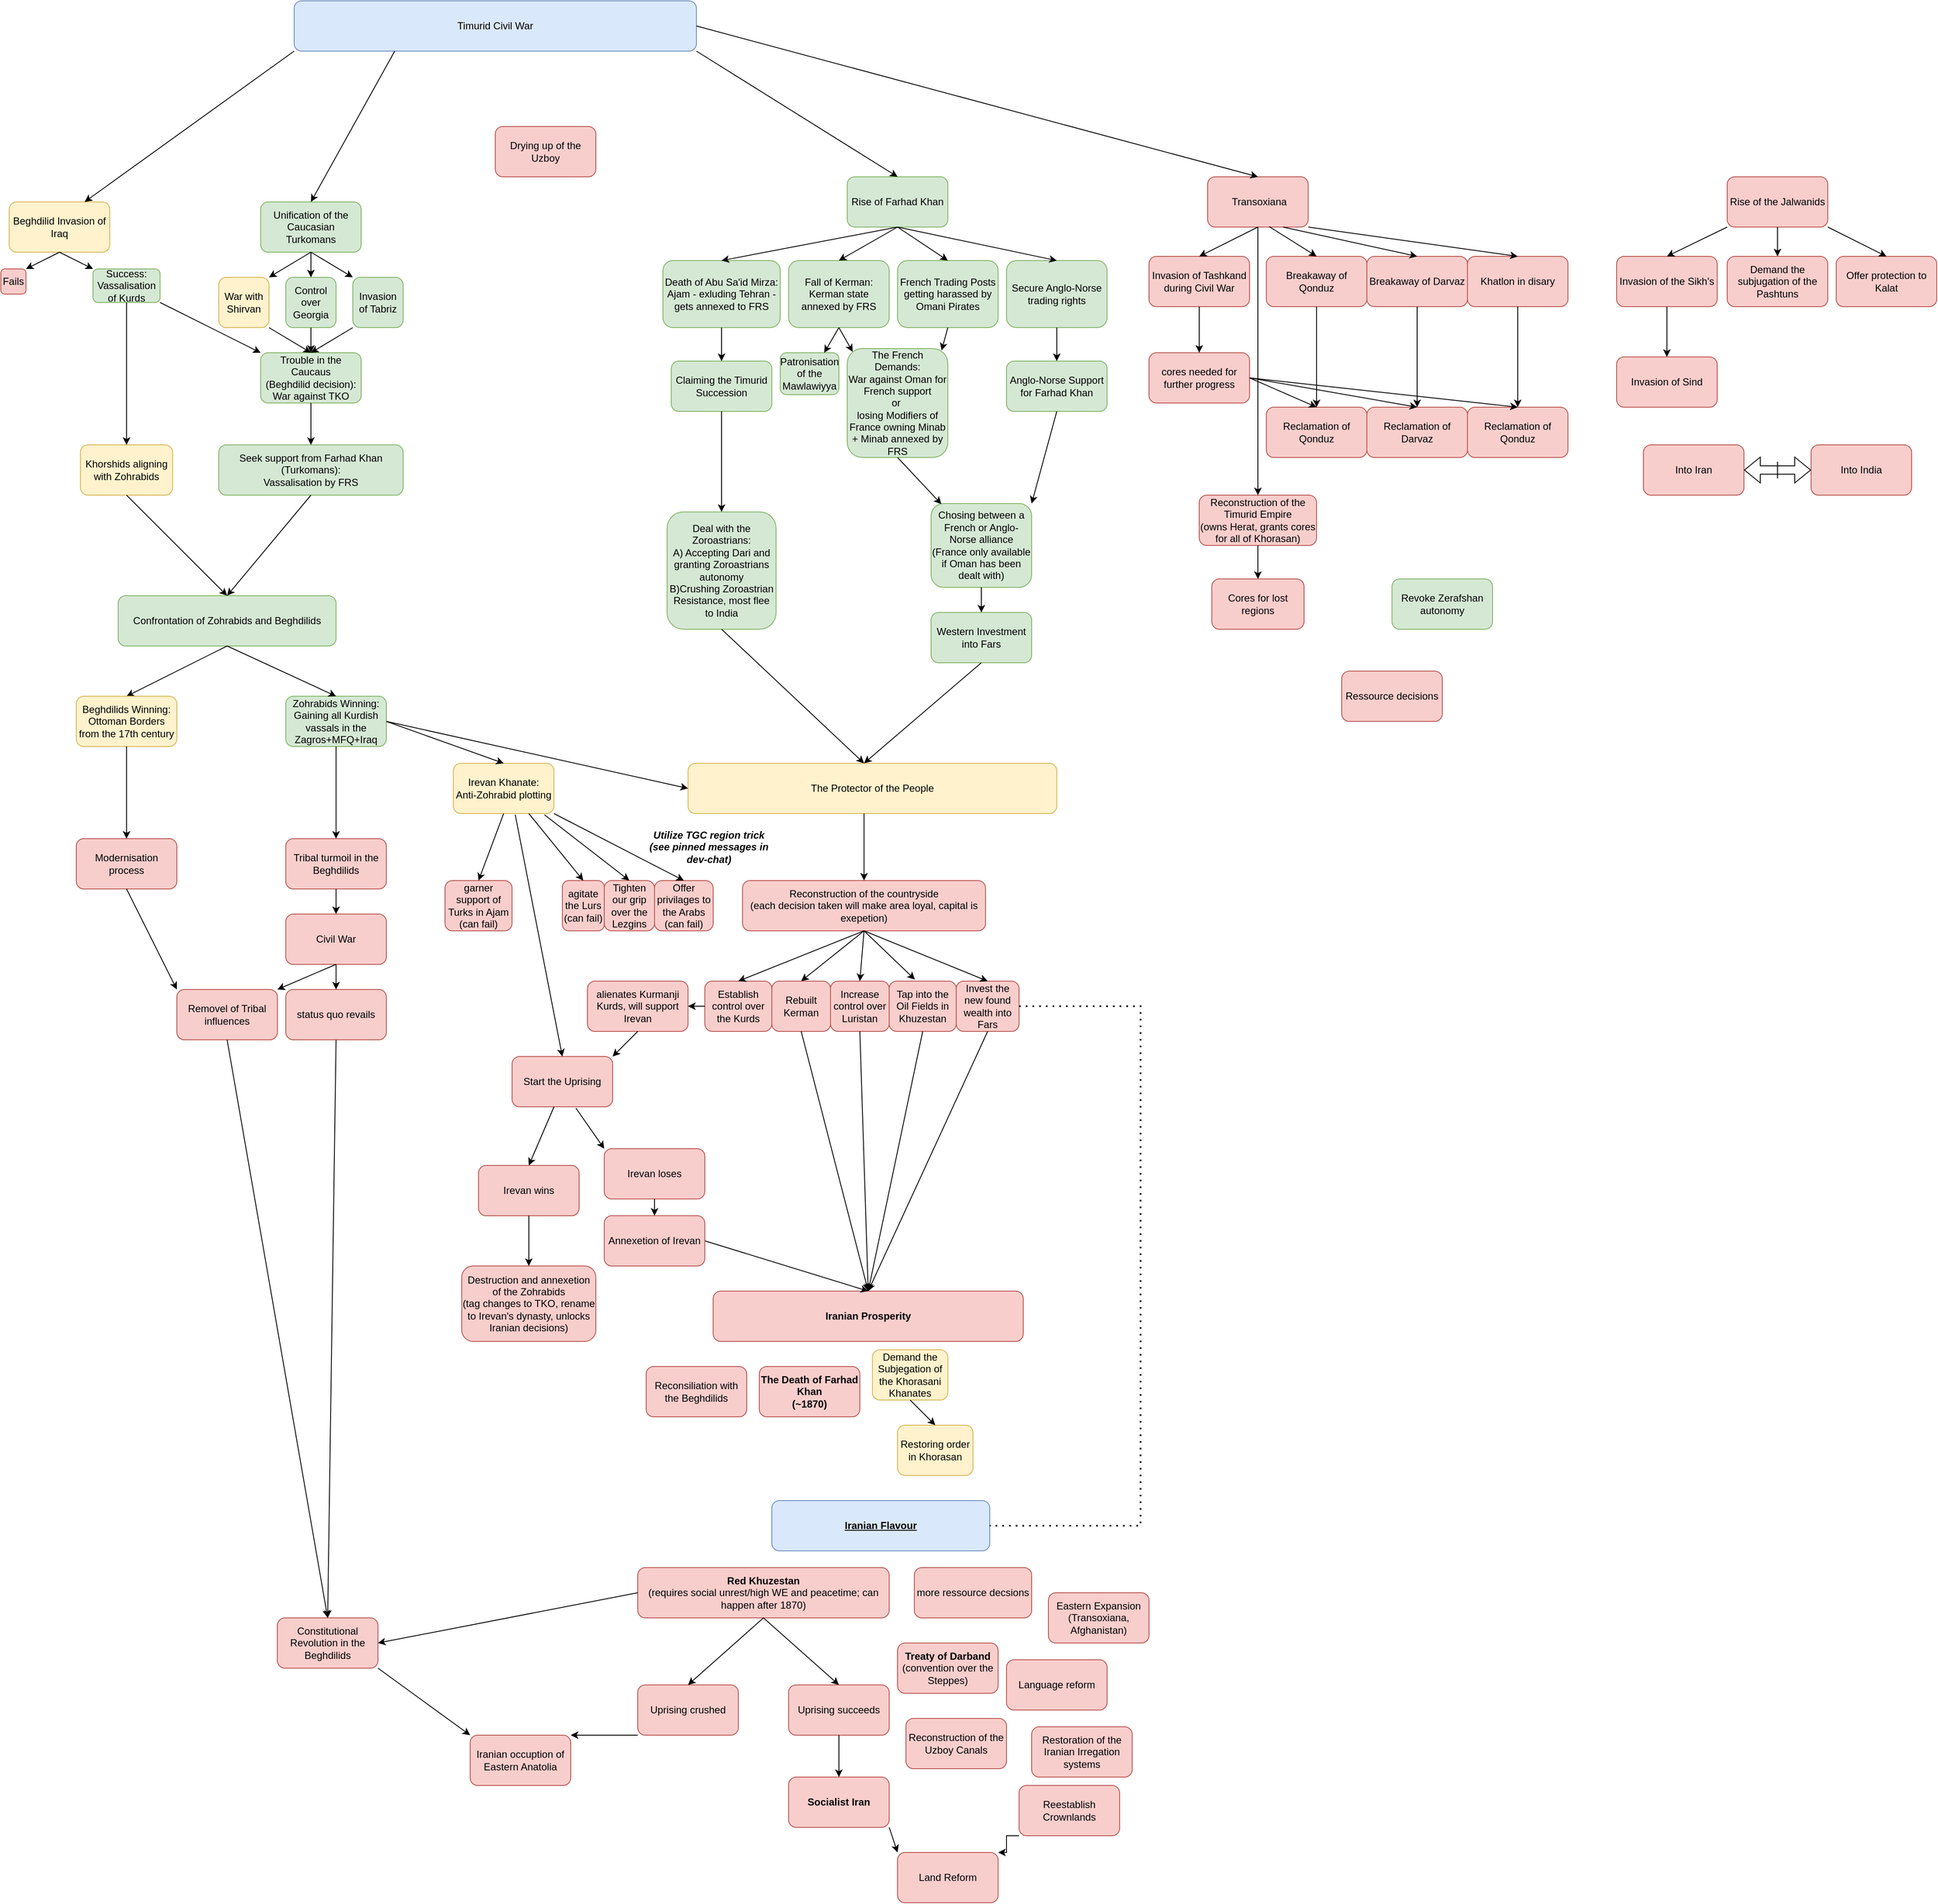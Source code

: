 <mxfile version="21.5.0" type="device">
  <diagram id="C5RBs43oDa-KdzZeNtuy" name="Page-1">
    <mxGraphModel dx="2514" dy="965" grid="1" gridSize="10" guides="1" tooltips="1" connect="1" arrows="1" fold="1" page="1" pageScale="1" pageWidth="827" pageHeight="1169" math="0" shadow="0">
      <root>
        <mxCell id="WIyWlLk6GJQsqaUBKTNV-0" />
        <mxCell id="WIyWlLk6GJQsqaUBKTNV-1" parent="WIyWlLk6GJQsqaUBKTNV-0" />
        <mxCell id="VTuG99v95SFGHNX27neQ-0" value="Timurid Civil War" style="rounded=1;whiteSpace=wrap;html=1;fillColor=#dae8fc;strokeColor=#6c8ebf;" parent="WIyWlLk6GJQsqaUBKTNV-1" vertex="1">
          <mxGeometry x="250" y="40" width="480" height="60" as="geometry" />
        </mxCell>
        <mxCell id="VTuG99v95SFGHNX27neQ-1" value="Beghdilid Invasion of Iraq" style="rounded=1;whiteSpace=wrap;html=1;fillColor=#fff2cc;strokeColor=#d6b656;" parent="WIyWlLk6GJQsqaUBKTNV-1" vertex="1">
          <mxGeometry x="-90" y="280" width="120" height="60" as="geometry" />
        </mxCell>
        <mxCell id="VTuG99v95SFGHNX27neQ-2" value="Fails" style="rounded=1;whiteSpace=wrap;html=1;fillColor=#f8cecc;strokeColor=#b85450;" parent="WIyWlLk6GJQsqaUBKTNV-1" vertex="1">
          <mxGeometry x="-100" y="360" width="30" height="30" as="geometry" />
        </mxCell>
        <mxCell id="VTuG99v95SFGHNX27neQ-3" value="Success:&lt;br&gt;Vassalisation of Kurds" style="rounded=1;whiteSpace=wrap;html=1;fillColor=#d5e8d4;strokeColor=#82b366;" parent="WIyWlLk6GJQsqaUBKTNV-1" vertex="1">
          <mxGeometry x="10" y="360" width="80" height="40" as="geometry" />
        </mxCell>
        <mxCell id="VTuG99v95SFGHNX27neQ-5" value="" style="endArrow=classic;html=1;rounded=0;entryX=0.75;entryY=0;entryDx=0;entryDy=0;exitX=0;exitY=1;exitDx=0;exitDy=0;" parent="WIyWlLk6GJQsqaUBKTNV-1" source="VTuG99v95SFGHNX27neQ-0" target="VTuG99v95SFGHNX27neQ-1" edge="1">
          <mxGeometry width="50" height="50" relative="1" as="geometry">
            <mxPoint x="210" y="280" as="sourcePoint" />
            <mxPoint x="260" y="230" as="targetPoint" />
          </mxGeometry>
        </mxCell>
        <mxCell id="VTuG99v95SFGHNX27neQ-6" value="" style="endArrow=classic;html=1;rounded=0;exitX=0.5;exitY=1;exitDx=0;exitDy=0;entryX=0;entryY=0;entryDx=0;entryDy=0;" parent="WIyWlLk6GJQsqaUBKTNV-1" source="VTuG99v95SFGHNX27neQ-1" target="VTuG99v95SFGHNX27neQ-3" edge="1">
          <mxGeometry width="50" height="50" relative="1" as="geometry">
            <mxPoint y="300" as="sourcePoint" />
            <mxPoint x="40" y="370" as="targetPoint" />
          </mxGeometry>
        </mxCell>
        <mxCell id="VTuG99v95SFGHNX27neQ-9" value="Khorshids aligning with Zohrabids" style="rounded=1;whiteSpace=wrap;html=1;fillColor=#fff2cc;strokeColor=#d6b656;" parent="WIyWlLk6GJQsqaUBKTNV-1" vertex="1">
          <mxGeometry x="-5" y="570" width="110" height="60" as="geometry" />
        </mxCell>
        <mxCell id="VTuG99v95SFGHNX27neQ-10" value="" style="endArrow=classic;html=1;rounded=0;entryX=1;entryY=0;entryDx=0;entryDy=0;exitX=0.5;exitY=1;exitDx=0;exitDy=0;" parent="WIyWlLk6GJQsqaUBKTNV-1" source="VTuG99v95SFGHNX27neQ-1" target="VTuG99v95SFGHNX27neQ-2" edge="1">
          <mxGeometry width="50" height="50" relative="1" as="geometry">
            <mxPoint y="540" as="sourcePoint" />
            <mxPoint x="50" y="490" as="targetPoint" />
          </mxGeometry>
        </mxCell>
        <mxCell id="VTuG99v95SFGHNX27neQ-11" value="Rise of Farhad Khan" style="rounded=1;whiteSpace=wrap;html=1;fillColor=#d5e8d4;strokeColor=#82b366;" parent="WIyWlLk6GJQsqaUBKTNV-1" vertex="1">
          <mxGeometry x="910" y="250" width="120" height="60" as="geometry" />
        </mxCell>
        <mxCell id="VTuG99v95SFGHNX27neQ-12" value="" style="endArrow=classic;html=1;rounded=0;entryX=0.5;entryY=0;entryDx=0;entryDy=0;exitX=1;exitY=1;exitDx=0;exitDy=0;" parent="WIyWlLk6GJQsqaUBKTNV-1" source="VTuG99v95SFGHNX27neQ-0" target="VTuG99v95SFGHNX27neQ-11" edge="1">
          <mxGeometry width="50" height="50" relative="1" as="geometry">
            <mxPoint x="520" y="230" as="sourcePoint" />
            <mxPoint x="560" y="450" as="targetPoint" />
          </mxGeometry>
        </mxCell>
        <mxCell id="VTuG99v95SFGHNX27neQ-13" value="&lt;div&gt;Death of Abu Sa&#39;id Mirza:&lt;/div&gt;&lt;div&gt;Ajam - exluding Tehran - gets annexed to FRS&lt;br&gt;&lt;/div&gt;" style="rounded=1;whiteSpace=wrap;html=1;fillColor=#d5e8d4;strokeColor=#82b366;" parent="WIyWlLk6GJQsqaUBKTNV-1" vertex="1">
          <mxGeometry x="690" y="350" width="140" height="80" as="geometry" />
        </mxCell>
        <mxCell id="VTuG99v95SFGHNX27neQ-14" value="" style="endArrow=classic;html=1;rounded=0;entryX=0.5;entryY=0;entryDx=0;entryDy=0;exitX=0.5;exitY=1;exitDx=0;exitDy=0;" parent="WIyWlLk6GJQsqaUBKTNV-1" source="VTuG99v95SFGHNX27neQ-3" target="VTuG99v95SFGHNX27neQ-9" edge="1">
          <mxGeometry width="50" height="50" relative="1" as="geometry">
            <mxPoint x="120" y="490" as="sourcePoint" />
            <mxPoint x="200" y="480" as="targetPoint" />
          </mxGeometry>
        </mxCell>
        <mxCell id="VTuG99v95SFGHNX27neQ-15" value="" style="endArrow=classic;html=1;rounded=0;entryX=0.5;entryY=0;entryDx=0;entryDy=0;exitX=0.5;exitY=1;exitDx=0;exitDy=0;" parent="WIyWlLk6GJQsqaUBKTNV-1" source="VTuG99v95SFGHNX27neQ-11" target="VTuG99v95SFGHNX27neQ-13" edge="1">
          <mxGeometry width="50" height="50" relative="1" as="geometry">
            <mxPoint x="400" y="510" as="sourcePoint" />
            <mxPoint x="450" y="460" as="targetPoint" />
          </mxGeometry>
        </mxCell>
        <mxCell id="VTuG99v95SFGHNX27neQ-17" value="Confrontation of Zohrabids and Beghdilids" style="rounded=1;whiteSpace=wrap;html=1;fillColor=#d5e8d4;strokeColor=#82b366;" parent="WIyWlLk6GJQsqaUBKTNV-1" vertex="1">
          <mxGeometry x="40" y="750" width="260" height="60" as="geometry" />
        </mxCell>
        <mxCell id="VTuG99v95SFGHNX27neQ-18" value="" style="endArrow=classic;html=1;rounded=0;entryX=0.5;entryY=0;entryDx=0;entryDy=0;exitX=0.5;exitY=1;exitDx=0;exitDy=0;" parent="WIyWlLk6GJQsqaUBKTNV-1" source="VTuG99v95SFGHNX27neQ-9" target="VTuG99v95SFGHNX27neQ-17" edge="1">
          <mxGeometry width="50" height="50" relative="1" as="geometry">
            <mxPoint x="190" y="630" as="sourcePoint" />
            <mxPoint x="240" y="580" as="targetPoint" />
          </mxGeometry>
        </mxCell>
        <mxCell id="VTuG99v95SFGHNX27neQ-20" value="Unification of the Caucasian Turkomans" style="rounded=1;whiteSpace=wrap;html=1;fillColor=#d5e8d4;strokeColor=#82b366;" parent="WIyWlLk6GJQsqaUBKTNV-1" vertex="1">
          <mxGeometry x="210" y="280" width="120" height="60" as="geometry" />
        </mxCell>
        <mxCell id="VTuG99v95SFGHNX27neQ-21" value="Invasion of Tabriz" style="rounded=1;whiteSpace=wrap;html=1;fillColor=#d5e8d4;strokeColor=#82b366;" parent="WIyWlLk6GJQsqaUBKTNV-1" vertex="1">
          <mxGeometry x="320" y="370" width="60" height="60" as="geometry" />
        </mxCell>
        <mxCell id="VTuG99v95SFGHNX27neQ-22" value="Control over Georgia" style="rounded=1;whiteSpace=wrap;html=1;fillColor=#d5e8d4;strokeColor=#82b366;" parent="WIyWlLk6GJQsqaUBKTNV-1" vertex="1">
          <mxGeometry x="240" y="370" width="60" height="60" as="geometry" />
        </mxCell>
        <mxCell id="VTuG99v95SFGHNX27neQ-23" value="War with Shirvan" style="rounded=1;whiteSpace=wrap;html=1;fillColor=#fff2cc;strokeColor=#d6b656;" parent="WIyWlLk6GJQsqaUBKTNV-1" vertex="1">
          <mxGeometry x="160" y="370" width="60" height="60" as="geometry" />
        </mxCell>
        <mxCell id="VTuG99v95SFGHNX27neQ-24" value="" style="endArrow=classic;html=1;rounded=0;entryX=1;entryY=0;entryDx=0;entryDy=0;exitX=0.5;exitY=1;exitDx=0;exitDy=0;" parent="WIyWlLk6GJQsqaUBKTNV-1" source="VTuG99v95SFGHNX27neQ-20" target="VTuG99v95SFGHNX27neQ-23" edge="1">
          <mxGeometry width="50" height="50" relative="1" as="geometry">
            <mxPoint x="320" y="570" as="sourcePoint" />
            <mxPoint x="370" y="520" as="targetPoint" />
          </mxGeometry>
        </mxCell>
        <mxCell id="VTuG99v95SFGHNX27neQ-25" value="" style="endArrow=classic;html=1;rounded=0;entryX=0;entryY=0;entryDx=0;entryDy=0;exitX=0.5;exitY=1;exitDx=0;exitDy=0;" parent="WIyWlLk6GJQsqaUBKTNV-1" source="VTuG99v95SFGHNX27neQ-20" target="VTuG99v95SFGHNX27neQ-21" edge="1">
          <mxGeometry width="50" height="50" relative="1" as="geometry">
            <mxPoint x="260" y="490" as="sourcePoint" />
            <mxPoint x="310" y="440" as="targetPoint" />
          </mxGeometry>
        </mxCell>
        <mxCell id="VTuG99v95SFGHNX27neQ-26" value="" style="endArrow=classic;html=1;rounded=0;entryX=0.5;entryY=0;entryDx=0;entryDy=0;" parent="WIyWlLk6GJQsqaUBKTNV-1" target="VTuG99v95SFGHNX27neQ-22" edge="1">
          <mxGeometry width="50" height="50" relative="1" as="geometry">
            <mxPoint x="270" y="340" as="sourcePoint" />
            <mxPoint x="310" y="440" as="targetPoint" />
          </mxGeometry>
        </mxCell>
        <mxCell id="VTuG99v95SFGHNX27neQ-27" value="" style="endArrow=classic;html=1;rounded=0;entryX=0.5;entryY=0;entryDx=0;entryDy=0;exitX=0.25;exitY=1;exitDx=0;exitDy=0;" parent="WIyWlLk6GJQsqaUBKTNV-1" source="VTuG99v95SFGHNX27neQ-0" target="VTuG99v95SFGHNX27neQ-20" edge="1">
          <mxGeometry width="50" height="50" relative="1" as="geometry">
            <mxPoint x="470" y="470" as="sourcePoint" />
            <mxPoint x="520" y="420" as="targetPoint" />
          </mxGeometry>
        </mxCell>
        <mxCell id="VTuG99v95SFGHNX27neQ-29" value="Trouble in the Caucaus&lt;br&gt;&lt;div&gt; (Beghdilid decision):&lt;/div&gt;&lt;div&gt;War against TKO&lt;br&gt;&lt;/div&gt;" style="rounded=1;whiteSpace=wrap;html=1;fillColor=#d5e8d4;strokeColor=#82b366;" parent="WIyWlLk6GJQsqaUBKTNV-1" vertex="1">
          <mxGeometry x="210" y="460" width="120" height="60" as="geometry" />
        </mxCell>
        <mxCell id="VTuG99v95SFGHNX27neQ-30" value="" style="endArrow=classic;html=1;rounded=0;entryX=0;entryY=0;entryDx=0;entryDy=0;exitX=1;exitY=1;exitDx=0;exitDy=0;" parent="WIyWlLk6GJQsqaUBKTNV-1" source="VTuG99v95SFGHNX27neQ-3" target="VTuG99v95SFGHNX27neQ-29" edge="1">
          <mxGeometry width="50" height="50" relative="1" as="geometry">
            <mxPoint x="240" y="490" as="sourcePoint" />
            <mxPoint x="290" y="440" as="targetPoint" />
          </mxGeometry>
        </mxCell>
        <mxCell id="VTuG99v95SFGHNX27neQ-31" value="" style="endArrow=classic;html=1;rounded=0;exitX=0.5;exitY=1;exitDx=0;exitDy=0;" parent="WIyWlLk6GJQsqaUBKTNV-1" source="VTuG99v95SFGHNX27neQ-22" target="VTuG99v95SFGHNX27neQ-29" edge="1">
          <mxGeometry width="50" height="50" relative="1" as="geometry">
            <mxPoint x="240" y="490" as="sourcePoint" />
            <mxPoint x="290" y="440" as="targetPoint" />
          </mxGeometry>
        </mxCell>
        <mxCell id="VTuG99v95SFGHNX27neQ-32" value="" style="endArrow=classic;html=1;rounded=0;exitX=0;exitY=1;exitDx=0;exitDy=0;entryX=0.5;entryY=0;entryDx=0;entryDy=0;" parent="WIyWlLk6GJQsqaUBKTNV-1" source="VTuG99v95SFGHNX27neQ-21" target="VTuG99v95SFGHNX27neQ-29" edge="1">
          <mxGeometry width="50" height="50" relative="1" as="geometry">
            <mxPoint x="240" y="490" as="sourcePoint" />
            <mxPoint x="290" y="440" as="targetPoint" />
          </mxGeometry>
        </mxCell>
        <mxCell id="VTuG99v95SFGHNX27neQ-33" value="" style="endArrow=classic;html=1;rounded=0;entryX=0.5;entryY=0;entryDx=0;entryDy=0;exitX=1;exitY=1;exitDx=0;exitDy=0;" parent="WIyWlLk6GJQsqaUBKTNV-1" source="VTuG99v95SFGHNX27neQ-23" target="VTuG99v95SFGHNX27neQ-29" edge="1">
          <mxGeometry width="50" height="50" relative="1" as="geometry">
            <mxPoint x="240" y="490" as="sourcePoint" />
            <mxPoint x="290" y="440" as="targetPoint" />
          </mxGeometry>
        </mxCell>
        <mxCell id="VTuG99v95SFGHNX27neQ-34" value="Seek support from Farhad Khan&lt;br&gt;(Turkomans):&lt;br&gt;Vassalisation by FRS" style="rounded=1;whiteSpace=wrap;html=1;fillColor=#d5e8d4;strokeColor=#82b366;" parent="WIyWlLk6GJQsqaUBKTNV-1" vertex="1">
          <mxGeometry x="160" y="570" width="220" height="60" as="geometry" />
        </mxCell>
        <mxCell id="VTuG99v95SFGHNX27neQ-35" value="" style="endArrow=classic;html=1;rounded=0;entryX=0.5;entryY=0;entryDx=0;entryDy=0;exitX=0.5;exitY=1;exitDx=0;exitDy=0;" parent="WIyWlLk6GJQsqaUBKTNV-1" source="VTuG99v95SFGHNX27neQ-29" target="VTuG99v95SFGHNX27neQ-34" edge="1">
          <mxGeometry width="50" height="50" relative="1" as="geometry">
            <mxPoint x="200" y="520" as="sourcePoint" />
            <mxPoint x="250" y="470" as="targetPoint" />
          </mxGeometry>
        </mxCell>
        <mxCell id="VTuG99v95SFGHNX27neQ-36" value="&lt;font face=&quot;Helvetica&quot;&gt;Secure Anglo-Norse trading rights &lt;/font&gt;" style="rounded=1;whiteSpace=wrap;html=1;fillColor=#d5e8d4;strokeColor=#82b366;" parent="WIyWlLk6GJQsqaUBKTNV-1" vertex="1">
          <mxGeometry x="1100" y="350" width="120" height="80" as="geometry" />
        </mxCell>
        <mxCell id="VTuG99v95SFGHNX27neQ-37" value="" style="endArrow=classic;html=1;rounded=0;fontFamily=Helvetica;entryX=0.5;entryY=0;entryDx=0;entryDy=0;exitX=0.5;exitY=1;exitDx=0;exitDy=0;" parent="WIyWlLk6GJQsqaUBKTNV-1" source="VTuG99v95SFGHNX27neQ-11" target="VTuG99v95SFGHNX27neQ-36" edge="1">
          <mxGeometry width="50" height="50" relative="1" as="geometry">
            <mxPoint x="780" y="320" as="sourcePoint" />
            <mxPoint x="840" y="480" as="targetPoint" />
          </mxGeometry>
        </mxCell>
        <mxCell id="VTuG99v95SFGHNX27neQ-38" value="Anglo-Norse Support for Farhad Khan" style="rounded=1;whiteSpace=wrap;html=1;fontFamily=Helvetica;fillColor=#d5e8d4;strokeColor=#82b366;" parent="WIyWlLk6GJQsqaUBKTNV-1" vertex="1">
          <mxGeometry x="1100" y="470" width="120" height="60" as="geometry" />
        </mxCell>
        <mxCell id="VTuG99v95SFGHNX27neQ-39" value="" style="endArrow=classic;html=1;rounded=0;fontFamily=Helvetica;entryX=0.5;entryY=0;entryDx=0;entryDy=0;exitX=0.5;exitY=1;exitDx=0;exitDy=0;" parent="WIyWlLk6GJQsqaUBKTNV-1" source="VTuG99v95SFGHNX27neQ-36" target="VTuG99v95SFGHNX27neQ-38" edge="1">
          <mxGeometry width="50" height="50" relative="1" as="geometry">
            <mxPoint x="790" y="530" as="sourcePoint" />
            <mxPoint x="840" y="480" as="targetPoint" />
          </mxGeometry>
        </mxCell>
        <mxCell id="VTuG99v95SFGHNX27neQ-40" value="&lt;div&gt;Fall of Kerman:&lt;/div&gt;&lt;div&gt;Kerman state annexed by FRS&lt;br&gt;&lt;/div&gt;" style="rounded=1;whiteSpace=wrap;html=1;fontFamily=Helvetica;fillColor=#d5e8d4;strokeColor=#82b366;" parent="WIyWlLk6GJQsqaUBKTNV-1" vertex="1">
          <mxGeometry x="840" y="350" width="120" height="80" as="geometry" />
        </mxCell>
        <mxCell id="VTuG99v95SFGHNX27neQ-41" value="The French Demands:&lt;br&gt;War against Oman for French support &lt;br&gt;or&amp;nbsp; &lt;br&gt;losing Modifiers of France owning Minab + Minab annexed by FRS" style="rounded=1;whiteSpace=wrap;html=1;fontFamily=Helvetica;fillColor=#d5e8d4;strokeColor=#82b366;" parent="WIyWlLk6GJQsqaUBKTNV-1" vertex="1">
          <mxGeometry x="910" y="455" width="120" height="130" as="geometry" />
        </mxCell>
        <mxCell id="VTuG99v95SFGHNX27neQ-42" value="French Trading Posts getting harassed by Omani Pirates" style="rounded=1;whiteSpace=wrap;html=1;fontFamily=Helvetica;fillColor=#d5e8d4;strokeColor=#82b366;" parent="WIyWlLk6GJQsqaUBKTNV-1" vertex="1">
          <mxGeometry x="970" y="350" width="120" height="80" as="geometry" />
        </mxCell>
        <mxCell id="VTuG99v95SFGHNX27neQ-43" value="" style="endArrow=classic;html=1;rounded=0;fontFamily=Helvetica;entryX=0.054;entryY=0.03;entryDx=0;entryDy=0;entryPerimeter=0;exitX=0.5;exitY=1;exitDx=0;exitDy=0;" parent="WIyWlLk6GJQsqaUBKTNV-1" source="VTuG99v95SFGHNX27neQ-40" target="VTuG99v95SFGHNX27neQ-41" edge="1">
          <mxGeometry width="50" height="50" relative="1" as="geometry">
            <mxPoint x="790" y="530" as="sourcePoint" />
            <mxPoint x="840" y="480" as="targetPoint" />
          </mxGeometry>
        </mxCell>
        <mxCell id="VTuG99v95SFGHNX27neQ-44" value="" style="endArrow=classic;html=1;rounded=0;fontFamily=Helvetica;entryX=0.938;entryY=0.017;entryDx=0;entryDy=0;entryPerimeter=0;exitX=0.5;exitY=1;exitDx=0;exitDy=0;" parent="WIyWlLk6GJQsqaUBKTNV-1" source="VTuG99v95SFGHNX27neQ-42" target="VTuG99v95SFGHNX27neQ-41" edge="1">
          <mxGeometry width="50" height="50" relative="1" as="geometry">
            <mxPoint x="790" y="530" as="sourcePoint" />
            <mxPoint x="840" y="480" as="targetPoint" />
          </mxGeometry>
        </mxCell>
        <mxCell id="VTuG99v95SFGHNX27neQ-45" value="" style="endArrow=classic;html=1;rounded=0;fontFamily=Helvetica;entryX=0.5;entryY=0;entryDx=0;entryDy=0;exitX=0.5;exitY=1;exitDx=0;exitDy=0;" parent="WIyWlLk6GJQsqaUBKTNV-1" source="VTuG99v95SFGHNX27neQ-11" target="VTuG99v95SFGHNX27neQ-40" edge="1">
          <mxGeometry width="50" height="50" relative="1" as="geometry">
            <mxPoint x="780" y="320" as="sourcePoint" />
            <mxPoint x="830" y="430" as="targetPoint" />
          </mxGeometry>
        </mxCell>
        <mxCell id="VTuG99v95SFGHNX27neQ-46" value="" style="endArrow=classic;html=1;rounded=0;fontFamily=Helvetica;entryX=0.5;entryY=0;entryDx=0;entryDy=0;exitX=0.5;exitY=1;exitDx=0;exitDy=0;" parent="WIyWlLk6GJQsqaUBKTNV-1" source="VTuG99v95SFGHNX27neQ-11" target="VTuG99v95SFGHNX27neQ-42" edge="1">
          <mxGeometry width="50" height="50" relative="1" as="geometry">
            <mxPoint x="780" y="480" as="sourcePoint" />
            <mxPoint x="830" y="430" as="targetPoint" />
          </mxGeometry>
        </mxCell>
        <mxCell id="VTuG99v95SFGHNX27neQ-48" value="Claiming the Timurid Succession" style="rounded=1;whiteSpace=wrap;html=1;fontFamily=Helvetica;fillColor=#d5e8d4;strokeColor=#82b366;" parent="WIyWlLk6GJQsqaUBKTNV-1" vertex="1">
          <mxGeometry x="700" y="470" width="120" height="60" as="geometry" />
        </mxCell>
        <mxCell id="VTuG99v95SFGHNX27neQ-49" value="" style="endArrow=classic;html=1;rounded=0;fontFamily=Helvetica;entryX=0.5;entryY=0;entryDx=0;entryDy=0;exitX=0.5;exitY=1;exitDx=0;exitDy=0;" parent="WIyWlLk6GJQsqaUBKTNV-1" source="VTuG99v95SFGHNX27neQ-13" target="VTuG99v95SFGHNX27neQ-48" edge="1">
          <mxGeometry width="50" height="50" relative="1" as="geometry">
            <mxPoint x="810" y="560" as="sourcePoint" />
            <mxPoint x="860" y="510" as="targetPoint" />
          </mxGeometry>
        </mxCell>
        <mxCell id="VTuG99v95SFGHNX27neQ-50" value="Demand the Subjegation of the Khorasani Khanates" style="rounded=1;whiteSpace=wrap;html=1;fontFamily=Helvetica;fillColor=#fff2cc;strokeColor=#d6b656;" parent="WIyWlLk6GJQsqaUBKTNV-1" vertex="1">
          <mxGeometry x="940" y="1650" width="90" height="60" as="geometry" />
        </mxCell>
        <mxCell id="VTuG99v95SFGHNX27neQ-52" value="" style="endArrow=classic;html=1;rounded=0;fontFamily=Helvetica;entryX=0.5;entryY=0;entryDx=0;entryDy=0;exitX=0.5;exitY=1;exitDx=0;exitDy=0;" parent="WIyWlLk6GJQsqaUBKTNV-1" source="VTuG99v95SFGHNX27neQ-34" target="VTuG99v95SFGHNX27neQ-17" edge="1">
          <mxGeometry width="50" height="50" relative="1" as="geometry">
            <mxPoint x="270" y="640" as="sourcePoint" />
            <mxPoint x="320" y="590" as="targetPoint" />
          </mxGeometry>
        </mxCell>
        <mxCell id="VTuG99v95SFGHNX27neQ-53" value="" style="endArrow=classic;html=1;rounded=0;fontFamily=Helvetica;exitX=0.5;exitY=1;exitDx=0;exitDy=0;entryX=0.5;entryY=0;entryDx=0;entryDy=0;" parent="WIyWlLk6GJQsqaUBKTNV-1" source="VTuG99v95SFGHNX27neQ-17" target="VTuG99v95SFGHNX27neQ-54" edge="1">
          <mxGeometry width="50" height="50" relative="1" as="geometry">
            <mxPoint x="230" y="750" as="sourcePoint" />
            <mxPoint x="100" y="860" as="targetPoint" />
          </mxGeometry>
        </mxCell>
        <mxCell id="VTuG99v95SFGHNX27neQ-54" value="Beghdilids Winning:&lt;br&gt;Ottoman Borders from the 17th century" style="rounded=1;whiteSpace=wrap;html=1;fontFamily=Helvetica;fillColor=#fff2cc;strokeColor=#d6b656;" parent="WIyWlLk6GJQsqaUBKTNV-1" vertex="1">
          <mxGeometry x="-10" y="870" width="120" height="60" as="geometry" />
        </mxCell>
        <mxCell id="VTuG99v95SFGHNX27neQ-55" value="Zohrabids Winning:&lt;br&gt;Gaining all Kurdish vassals in the Zagros+MFQ+Iraq" style="rounded=1;whiteSpace=wrap;html=1;fontFamily=Helvetica;fillColor=#d5e8d4;strokeColor=#82b366;" parent="WIyWlLk6GJQsqaUBKTNV-1" vertex="1">
          <mxGeometry x="240" y="870" width="120" height="60" as="geometry" />
        </mxCell>
        <mxCell id="VTuG99v95SFGHNX27neQ-56" value="" style="endArrow=classic;html=1;rounded=0;fontFamily=Helvetica;entryX=0.5;entryY=0;entryDx=0;entryDy=0;exitX=0.5;exitY=1;exitDx=0;exitDy=0;" parent="WIyWlLk6GJQsqaUBKTNV-1" source="VTuG99v95SFGHNX27neQ-17" target="VTuG99v95SFGHNX27neQ-55" edge="1">
          <mxGeometry width="50" height="50" relative="1" as="geometry">
            <mxPoint x="230" y="800" as="sourcePoint" />
            <mxPoint x="280" y="750" as="targetPoint" />
          </mxGeometry>
        </mxCell>
        <mxCell id="VTuG99v95SFGHNX27neQ-57" value="Chosing between a French or Anglo-Norse alliance&lt;br&gt;(France only available if Oman has been dealt with)" style="rounded=1;whiteSpace=wrap;html=1;fontFamily=Helvetica;fillColor=#d5e8d4;strokeColor=#82b366;" parent="WIyWlLk6GJQsqaUBKTNV-1" vertex="1">
          <mxGeometry x="1010" y="640" width="120" height="100" as="geometry" />
        </mxCell>
        <mxCell id="VTuG99v95SFGHNX27neQ-58" value="" style="endArrow=classic;html=1;rounded=0;fontFamily=Helvetica;entryX=0.102;entryY=0.007;entryDx=0;entryDy=0;entryPerimeter=0;exitX=0.5;exitY=1;exitDx=0;exitDy=0;" parent="WIyWlLk6GJQsqaUBKTNV-1" source="VTuG99v95SFGHNX27neQ-41" target="VTuG99v95SFGHNX27neQ-57" edge="1">
          <mxGeometry width="50" height="50" relative="1" as="geometry">
            <mxPoint x="870" y="590" as="sourcePoint" />
            <mxPoint x="920" y="540" as="targetPoint" />
          </mxGeometry>
        </mxCell>
        <mxCell id="VTuG99v95SFGHNX27neQ-59" value="" style="endArrow=classic;html=1;rounded=0;fontFamily=Helvetica;entryX=1;entryY=0;entryDx=0;entryDy=0;exitX=0.5;exitY=1;exitDx=0;exitDy=0;" parent="WIyWlLk6GJQsqaUBKTNV-1" source="VTuG99v95SFGHNX27neQ-38" target="VTuG99v95SFGHNX27neQ-57" edge="1">
          <mxGeometry width="50" height="50" relative="1" as="geometry">
            <mxPoint x="870" y="590" as="sourcePoint" />
            <mxPoint x="920" y="540" as="targetPoint" />
          </mxGeometry>
        </mxCell>
        <mxCell id="VTuG99v95SFGHNX27neQ-60" value="&lt;div&gt;Deal with the Zoroastrians:&lt;/div&gt;&lt;div&gt;A) Accepting Dari and granting Zoroastrians autonomy&lt;br&gt;B)Crushing Zoroastrian Resistance, most flee to India&lt;br&gt;&lt;/div&gt;" style="rounded=1;whiteSpace=wrap;html=1;fontFamily=Helvetica;fillColor=#d5e8d4;strokeColor=#82b366;" parent="WIyWlLk6GJQsqaUBKTNV-1" vertex="1">
          <mxGeometry x="695" y="650" width="130" height="140" as="geometry" />
        </mxCell>
        <mxCell id="VTuG99v95SFGHNX27neQ-61" value="" style="endArrow=classic;html=1;rounded=0;fontFamily=Helvetica;entryX=0.5;entryY=0;entryDx=0;entryDy=0;exitX=0.5;exitY=1;exitDx=0;exitDy=0;" parent="WIyWlLk6GJQsqaUBKTNV-1" source="VTuG99v95SFGHNX27neQ-48" target="VTuG99v95SFGHNX27neQ-60" edge="1">
          <mxGeometry width="50" height="50" relative="1" as="geometry">
            <mxPoint x="730" y="650" as="sourcePoint" />
            <mxPoint x="780" y="600" as="targetPoint" />
          </mxGeometry>
        </mxCell>
        <mxCell id="VTuG99v95SFGHNX27neQ-62" value="Restoring order in Khorasan" style="rounded=1;whiteSpace=wrap;html=1;fontFamily=Helvetica;fillColor=#fff2cc;strokeColor=#d6b656;" parent="WIyWlLk6GJQsqaUBKTNV-1" vertex="1">
          <mxGeometry x="970" y="1740" width="90" height="60" as="geometry" />
        </mxCell>
        <mxCell id="VTuG99v95SFGHNX27neQ-64" value="" style="endArrow=classic;html=1;rounded=0;fontFamily=Helvetica;entryX=0.5;entryY=0;entryDx=0;entryDy=0;exitX=0.5;exitY=1;exitDx=0;exitDy=0;" parent="WIyWlLk6GJQsqaUBKTNV-1" source="VTuG99v95SFGHNX27neQ-50" target="VTuG99v95SFGHNX27neQ-62" edge="1">
          <mxGeometry width="50" height="50" relative="1" as="geometry">
            <mxPoint x="1420" y="1560" as="sourcePoint" />
            <mxPoint x="1470" y="1510" as="targetPoint" />
          </mxGeometry>
        </mxCell>
        <mxCell id="VTuG99v95SFGHNX27neQ-68" value="Western Investment into Fars" style="rounded=1;whiteSpace=wrap;html=1;fontFamily=Helvetica;fillColor=#d5e8d4;strokeColor=#82b366;" parent="WIyWlLk6GJQsqaUBKTNV-1" vertex="1">
          <mxGeometry x="1010" y="770" width="120" height="60" as="geometry" />
        </mxCell>
        <mxCell id="VTuG99v95SFGHNX27neQ-69" value="" style="endArrow=classic;html=1;rounded=0;fontFamily=Helvetica;entryX=0.5;entryY=0;entryDx=0;entryDy=0;exitX=0.5;exitY=1;exitDx=0;exitDy=0;" parent="WIyWlLk6GJQsqaUBKTNV-1" source="VTuG99v95SFGHNX27neQ-57" target="VTuG99v95SFGHNX27neQ-68" edge="1">
          <mxGeometry width="50" height="50" relative="1" as="geometry">
            <mxPoint x="910" y="710" as="sourcePoint" />
            <mxPoint x="960" y="660" as="targetPoint" />
          </mxGeometry>
        </mxCell>
        <mxCell id="VTuG99v95SFGHNX27neQ-74" value="Patronisation of the Mawlawiyya " style="rounded=1;whiteSpace=wrap;html=1;fontFamily=Helvetica;fillColor=#d5e8d4;strokeColor=#82b366;" parent="WIyWlLk6GJQsqaUBKTNV-1" vertex="1">
          <mxGeometry x="830" y="460" width="70" height="50" as="geometry" />
        </mxCell>
        <mxCell id="VTuG99v95SFGHNX27neQ-75" value="" style="endArrow=classic;html=1;rounded=0;fontFamily=Helvetica;entryX=0.75;entryY=0;entryDx=0;entryDy=0;exitX=0.5;exitY=1;exitDx=0;exitDy=0;" parent="WIyWlLk6GJQsqaUBKTNV-1" source="VTuG99v95SFGHNX27neQ-40" target="VTuG99v95SFGHNX27neQ-74" edge="1">
          <mxGeometry width="50" height="50" relative="1" as="geometry">
            <mxPoint x="990" y="600" as="sourcePoint" />
            <mxPoint x="1040" y="550" as="targetPoint" />
          </mxGeometry>
        </mxCell>
        <mxCell id="VTuG99v95SFGHNX27neQ-76" value="The Protector of the People" style="rounded=1;whiteSpace=wrap;html=1;fontFamily=Helvetica;fillColor=#fff2cc;strokeColor=#d6b656;" parent="WIyWlLk6GJQsqaUBKTNV-1" vertex="1">
          <mxGeometry x="720" y="950" width="440" height="60" as="geometry" />
        </mxCell>
        <mxCell id="VTuG99v95SFGHNX27neQ-78" value="" style="endArrow=classic;html=1;rounded=0;fontFamily=Helvetica;entryX=0.5;entryY=0;entryDx=0;entryDy=0;exitX=0.5;exitY=1;exitDx=0;exitDy=0;" parent="WIyWlLk6GJQsqaUBKTNV-1" source="VTuG99v95SFGHNX27neQ-60" edge="1">
          <mxGeometry width="50" height="50" relative="1" as="geometry">
            <mxPoint x="880" y="820" as="sourcePoint" />
            <mxPoint x="930" y="950" as="targetPoint" />
          </mxGeometry>
        </mxCell>
        <mxCell id="VTuG99v95SFGHNX27neQ-79" value="" style="endArrow=classic;html=1;rounded=0;fontFamily=Helvetica;entryX=0.5;entryY=0;entryDx=0;entryDy=0;exitX=0.5;exitY=1;exitDx=0;exitDy=0;" parent="WIyWlLk6GJQsqaUBKTNV-1" source="VTuG99v95SFGHNX27neQ-68" edge="1">
          <mxGeometry width="50" height="50" relative="1" as="geometry">
            <mxPoint x="880" y="820" as="sourcePoint" />
            <mxPoint x="930" y="950" as="targetPoint" />
          </mxGeometry>
        </mxCell>
        <mxCell id="uH8B2-jDxrQE62gsc945-1" value="Tribal turmoil in the Beghdilids" style="rounded=1;whiteSpace=wrap;html=1;fillColor=#f8cecc;strokeColor=#b85450;" parent="WIyWlLk6GJQsqaUBKTNV-1" vertex="1">
          <mxGeometry x="240" y="1040" width="120" height="60" as="geometry" />
        </mxCell>
        <mxCell id="uH8B2-jDxrQE62gsc945-3" value="" style="endArrow=classic;html=1;rounded=0;entryX=0.5;entryY=0;entryDx=0;entryDy=0;exitX=0.5;exitY=1;exitDx=0;exitDy=0;" parent="WIyWlLk6GJQsqaUBKTNV-1" source="VTuG99v95SFGHNX27neQ-55" target="uH8B2-jDxrQE62gsc945-1" edge="1">
          <mxGeometry width="50" height="50" relative="1" as="geometry">
            <mxPoint x="620" y="820" as="sourcePoint" />
            <mxPoint x="670" y="770" as="targetPoint" />
          </mxGeometry>
        </mxCell>
        <mxCell id="uH8B2-jDxrQE62gsc945-4" value="Civil War " style="rounded=1;whiteSpace=wrap;html=1;fillColor=#f8cecc;strokeColor=#b85450;" parent="WIyWlLk6GJQsqaUBKTNV-1" vertex="1">
          <mxGeometry x="240" y="1130" width="120" height="60" as="geometry" />
        </mxCell>
        <mxCell id="uH8B2-jDxrQE62gsc945-5" value="" style="endArrow=classic;html=1;rounded=0;entryX=0.5;entryY=0;entryDx=0;entryDy=0;exitX=0.5;exitY=1;exitDx=0;exitDy=0;" parent="WIyWlLk6GJQsqaUBKTNV-1" source="uH8B2-jDxrQE62gsc945-1" target="uH8B2-jDxrQE62gsc945-4" edge="1">
          <mxGeometry width="50" height="50" relative="1" as="geometry">
            <mxPoint x="620" y="890" as="sourcePoint" />
            <mxPoint x="670" y="840" as="targetPoint" />
          </mxGeometry>
        </mxCell>
        <mxCell id="uH8B2-jDxrQE62gsc945-6" value="Removel of Tribal influences" style="rounded=1;whiteSpace=wrap;html=1;fillColor=#f8cecc;strokeColor=#b85450;" parent="WIyWlLk6GJQsqaUBKTNV-1" vertex="1">
          <mxGeometry x="110" y="1220" width="120" height="60" as="geometry" />
        </mxCell>
        <mxCell id="uH8B2-jDxrQE62gsc945-7" value="" style="endArrow=classic;html=1;rounded=0;entryX=1;entryY=0;entryDx=0;entryDy=0;exitX=0.5;exitY=1;exitDx=0;exitDy=0;" parent="WIyWlLk6GJQsqaUBKTNV-1" source="uH8B2-jDxrQE62gsc945-4" target="uH8B2-jDxrQE62gsc945-6" edge="1">
          <mxGeometry width="50" height="50" relative="1" as="geometry">
            <mxPoint x="620" y="890" as="sourcePoint" />
            <mxPoint x="670" y="840" as="targetPoint" />
          </mxGeometry>
        </mxCell>
        <mxCell id="uH8B2-jDxrQE62gsc945-8" value="Modernisation process" style="rounded=1;whiteSpace=wrap;html=1;fillColor=#f8cecc;strokeColor=#b85450;" parent="WIyWlLk6GJQsqaUBKTNV-1" vertex="1">
          <mxGeometry x="-10" y="1040" width="120" height="60" as="geometry" />
        </mxCell>
        <mxCell id="uH8B2-jDxrQE62gsc945-9" value="" style="endArrow=classic;html=1;rounded=0;entryX=0.5;entryY=0;entryDx=0;entryDy=0;exitX=0.5;exitY=1;exitDx=0;exitDy=0;" parent="WIyWlLk6GJQsqaUBKTNV-1" source="VTuG99v95SFGHNX27neQ-54" target="uH8B2-jDxrQE62gsc945-8" edge="1">
          <mxGeometry width="50" height="50" relative="1" as="geometry">
            <mxPoint x="620" y="780" as="sourcePoint" />
            <mxPoint x="670" y="730" as="targetPoint" />
          </mxGeometry>
        </mxCell>
        <mxCell id="uH8B2-jDxrQE62gsc945-10" value="" style="endArrow=classic;html=1;rounded=0;exitX=0.5;exitY=1;exitDx=0;exitDy=0;entryX=0;entryY=0;entryDx=0;entryDy=0;" parent="WIyWlLk6GJQsqaUBKTNV-1" source="uH8B2-jDxrQE62gsc945-8" target="uH8B2-jDxrQE62gsc945-6" edge="1">
          <mxGeometry width="50" height="50" relative="1" as="geometry">
            <mxPoint x="620" y="780" as="sourcePoint" />
            <mxPoint x="140" y="1030" as="targetPoint" />
          </mxGeometry>
        </mxCell>
        <mxCell id="uH8B2-jDxrQE62gsc945-11" value="status quo revails" style="rounded=1;whiteSpace=wrap;html=1;fillColor=#f8cecc;strokeColor=#b85450;" parent="WIyWlLk6GJQsqaUBKTNV-1" vertex="1">
          <mxGeometry x="240" y="1220" width="120" height="60" as="geometry" />
        </mxCell>
        <mxCell id="uH8B2-jDxrQE62gsc945-12" value="" style="endArrow=classic;html=1;rounded=0;entryX=0.5;entryY=0;entryDx=0;entryDy=0;exitX=0.5;exitY=1;exitDx=0;exitDy=0;" parent="WIyWlLk6GJQsqaUBKTNV-1" source="uH8B2-jDxrQE62gsc945-4" target="uH8B2-jDxrQE62gsc945-11" edge="1">
          <mxGeometry width="50" height="50" relative="1" as="geometry">
            <mxPoint x="620" y="890" as="sourcePoint" />
            <mxPoint x="670" y="840" as="targetPoint" />
          </mxGeometry>
        </mxCell>
        <mxCell id="uH8B2-jDxrQE62gsc945-13" value="Constitutional Revolution in the Beghdilids" style="rounded=1;whiteSpace=wrap;html=1;fillColor=#f8cecc;strokeColor=#b85450;" parent="WIyWlLk6GJQsqaUBKTNV-1" vertex="1">
          <mxGeometry x="230" y="1970" width="120" height="60" as="geometry" />
        </mxCell>
        <mxCell id="uH8B2-jDxrQE62gsc945-14" value="" style="endArrow=classic;html=1;rounded=0;entryX=0.5;entryY=0;entryDx=0;entryDy=0;" parent="WIyWlLk6GJQsqaUBKTNV-1" target="uH8B2-jDxrQE62gsc945-13" edge="1">
          <mxGeometry width="50" height="50" relative="1" as="geometry">
            <mxPoint x="300" y="1280" as="sourcePoint" />
            <mxPoint x="670" y="910" as="targetPoint" />
          </mxGeometry>
        </mxCell>
        <mxCell id="uH8B2-jDxrQE62gsc945-15" value="Reconstruction of the countryside&lt;br&gt;(each decision taken will make area loyal, capital is exepetion)" style="rounded=1;whiteSpace=wrap;html=1;fillColor=#f8cecc;strokeColor=#b85450;" parent="WIyWlLk6GJQsqaUBKTNV-1" vertex="1">
          <mxGeometry x="785" y="1090" width="290" height="60" as="geometry" />
        </mxCell>
        <mxCell id="uH8B2-jDxrQE62gsc945-20" value="" style="endArrow=classic;html=1;rounded=0;entryX=0.5;entryY=0;entryDx=0;entryDy=0;exitX=0.5;exitY=1;exitDx=0;exitDy=0;" parent="WIyWlLk6GJQsqaUBKTNV-1" target="uH8B2-jDxrQE62gsc945-15" edge="1">
          <mxGeometry width="50" height="50" relative="1" as="geometry">
            <mxPoint x="930" y="1010" as="sourcePoint" />
            <mxPoint x="680" y="910" as="targetPoint" />
          </mxGeometry>
        </mxCell>
        <mxCell id="uH8B2-jDxrQE62gsc945-23" value="&lt;b&gt;Iranian Prosperity&lt;/b&gt;" style="rounded=1;whiteSpace=wrap;html=1;fillColor=#f8cecc;strokeColor=#b85450;" parent="WIyWlLk6GJQsqaUBKTNV-1" vertex="1">
          <mxGeometry x="750" y="1580" width="370" height="60" as="geometry" />
        </mxCell>
        <mxCell id="uH8B2-jDxrQE62gsc945-26" value="Irevan Khanate:&lt;br&gt;Anti-Zohrabid plotting" style="rounded=1;whiteSpace=wrap;html=1;fillColor=#fff2cc;strokeColor=#d6b656;" parent="WIyWlLk6GJQsqaUBKTNV-1" vertex="1">
          <mxGeometry x="440" y="950" width="120" height="60" as="geometry" />
        </mxCell>
        <mxCell id="uH8B2-jDxrQE62gsc945-27" value="" style="endArrow=classic;html=1;rounded=0;exitX=1;exitY=0.5;exitDx=0;exitDy=0;entryX=0.5;entryY=0;entryDx=0;entryDy=0;" parent="WIyWlLk6GJQsqaUBKTNV-1" source="VTuG99v95SFGHNX27neQ-55" target="uH8B2-jDxrQE62gsc945-26" edge="1">
          <mxGeometry width="50" height="50" relative="1" as="geometry">
            <mxPoint x="340" y="760" as="sourcePoint" />
            <mxPoint x="440" y="930" as="targetPoint" />
            <Array as="points" />
          </mxGeometry>
        </mxCell>
        <mxCell id="uH8B2-jDxrQE62gsc945-28" value="&lt;div&gt;garner support of Turks in Ajam&lt;/div&gt;&lt;div&gt;(can fail)&lt;/div&gt;" style="rounded=1;whiteSpace=wrap;html=1;fillColor=#f8cecc;strokeColor=#b85450;" parent="WIyWlLk6GJQsqaUBKTNV-1" vertex="1">
          <mxGeometry x="430" y="1090" width="80" height="60" as="geometry" />
        </mxCell>
        <mxCell id="uH8B2-jDxrQE62gsc945-29" value="agitate the Lurs&lt;br&gt;(can fail)" style="rounded=1;whiteSpace=wrap;html=1;fillColor=#f8cecc;strokeColor=#b85450;" parent="WIyWlLk6GJQsqaUBKTNV-1" vertex="1">
          <mxGeometry x="570" y="1090" width="50" height="60" as="geometry" />
        </mxCell>
        <mxCell id="uH8B2-jDxrQE62gsc945-30" value="" style="endArrow=classic;html=1;rounded=0;entryX=0.5;entryY=0;entryDx=0;entryDy=0;exitX=0.5;exitY=1;exitDx=0;exitDy=0;" parent="WIyWlLk6GJQsqaUBKTNV-1" source="uH8B2-jDxrQE62gsc945-26" target="uH8B2-jDxrQE62gsc945-28" edge="1">
          <mxGeometry width="50" height="50" relative="1" as="geometry">
            <mxPoint x="390" y="1070" as="sourcePoint" />
            <mxPoint x="440" y="1020" as="targetPoint" />
          </mxGeometry>
        </mxCell>
        <mxCell id="uH8B2-jDxrQE62gsc945-31" value="" style="endArrow=classic;html=1;rounded=0;entryX=0.5;entryY=0;entryDx=0;entryDy=0;exitX=0.75;exitY=1;exitDx=0;exitDy=0;" parent="WIyWlLk6GJQsqaUBKTNV-1" source="uH8B2-jDxrQE62gsc945-26" target="uH8B2-jDxrQE62gsc945-29" edge="1">
          <mxGeometry width="50" height="50" relative="1" as="geometry">
            <mxPoint x="390" y="1070" as="sourcePoint" />
            <mxPoint x="440" y="1020" as="targetPoint" />
          </mxGeometry>
        </mxCell>
        <mxCell id="uH8B2-jDxrQE62gsc945-32" value="Invest the new found wealth into Fars" style="rounded=1;whiteSpace=wrap;html=1;fillColor=#f8cecc;strokeColor=#b85450;" parent="WIyWlLk6GJQsqaUBKTNV-1" vertex="1">
          <mxGeometry x="1040" y="1210" width="75" height="60" as="geometry" />
        </mxCell>
        <mxCell id="uH8B2-jDxrQE62gsc945-35" value="" style="endArrow=classic;html=1;rounded=0;entryX=0.5;entryY=0;entryDx=0;entryDy=0;exitX=0.5;exitY=1;exitDx=0;exitDy=0;" parent="WIyWlLk6GJQsqaUBKTNV-1" source="uH8B2-jDxrQE62gsc945-15" target="uH8B2-jDxrQE62gsc945-32" edge="1">
          <mxGeometry width="50" height="50" relative="1" as="geometry">
            <mxPoint x="990" y="1090" as="sourcePoint" />
            <mxPoint x="1040" y="1040" as="targetPoint" />
          </mxGeometry>
        </mxCell>
        <mxCell id="uH8B2-jDxrQE62gsc945-36" value="Tighten our grip over the Lezgins" style="rounded=1;whiteSpace=wrap;html=1;fillColor=#f8cecc;strokeColor=#b85450;" parent="WIyWlLk6GJQsqaUBKTNV-1" vertex="1">
          <mxGeometry x="620" y="1090" width="60" height="60" as="geometry" />
        </mxCell>
        <mxCell id="uH8B2-jDxrQE62gsc945-37" value="" style="endArrow=classic;html=1;rounded=0;entryX=0.5;entryY=0;entryDx=0;entryDy=0;exitX=0.906;exitY=1.025;exitDx=0;exitDy=0;exitPerimeter=0;" parent="WIyWlLk6GJQsqaUBKTNV-1" source="uH8B2-jDxrQE62gsc945-26" target="uH8B2-jDxrQE62gsc945-36" edge="1">
          <mxGeometry width="50" height="50" relative="1" as="geometry">
            <mxPoint x="1040" y="1090" as="sourcePoint" />
            <mxPoint x="1090" y="1040" as="targetPoint" />
          </mxGeometry>
        </mxCell>
        <mxCell id="uH8B2-jDxrQE62gsc945-38" value="Rebuilt Kerman" style="rounded=1;whiteSpace=wrap;html=1;fillColor=#f8cecc;strokeColor=#b85450;" parent="WIyWlLk6GJQsqaUBKTNV-1" vertex="1">
          <mxGeometry x="820" y="1210" width="70" height="60" as="geometry" />
        </mxCell>
        <mxCell id="uH8B2-jDxrQE62gsc945-39" value="Increase control over Luristan" style="rounded=1;whiteSpace=wrap;html=1;fillColor=#f8cecc;strokeColor=#b85450;" parent="WIyWlLk6GJQsqaUBKTNV-1" vertex="1">
          <mxGeometry x="890" y="1210" width="70" height="60" as="geometry" />
        </mxCell>
        <mxCell id="uH8B2-jDxrQE62gsc945-40" value="" style="endArrow=classic;html=1;rounded=0;entryX=0.5;entryY=0;entryDx=0;entryDy=0;exitX=0.5;exitY=1;exitDx=0;exitDy=0;" parent="WIyWlLk6GJQsqaUBKTNV-1" source="uH8B2-jDxrQE62gsc945-15" target="uH8B2-jDxrQE62gsc945-38" edge="1">
          <mxGeometry width="50" height="50" relative="1" as="geometry">
            <mxPoint x="920" y="1150" as="sourcePoint" />
            <mxPoint x="1040" y="1150" as="targetPoint" />
          </mxGeometry>
        </mxCell>
        <mxCell id="uH8B2-jDxrQE62gsc945-42" value="Start the Uprising" style="rounded=1;whiteSpace=wrap;html=1;fillColor=#f8cecc;strokeColor=#b85450;" parent="WIyWlLk6GJQsqaUBKTNV-1" vertex="1">
          <mxGeometry x="510" y="1300" width="120" height="60" as="geometry" />
        </mxCell>
        <mxCell id="uH8B2-jDxrQE62gsc945-43" value="" style="endArrow=classic;html=1;rounded=0;entryX=0.5;entryY=0;entryDx=0;entryDy=0;exitX=0.615;exitY=1.022;exitDx=0;exitDy=0;exitPerimeter=0;" parent="WIyWlLk6GJQsqaUBKTNV-1" source="uH8B2-jDxrQE62gsc945-26" target="uH8B2-jDxrQE62gsc945-42" edge="1">
          <mxGeometry width="50" height="50" relative="1" as="geometry">
            <mxPoint x="990" y="1200" as="sourcePoint" />
            <mxPoint x="1040" y="1150" as="targetPoint" />
          </mxGeometry>
        </mxCell>
        <mxCell id="uH8B2-jDxrQE62gsc945-44" value="" style="endArrow=classic;html=1;rounded=0;entryX=0.5;entryY=0;entryDx=0;entryDy=0;exitX=0.5;exitY=1;exitDx=0;exitDy=0;" parent="WIyWlLk6GJQsqaUBKTNV-1" source="uH8B2-jDxrQE62gsc945-15" target="uH8B2-jDxrQE62gsc945-39" edge="1">
          <mxGeometry width="50" height="50" relative="1" as="geometry">
            <mxPoint x="990" y="1200" as="sourcePoint" />
            <mxPoint x="1040" y="1150" as="targetPoint" />
          </mxGeometry>
        </mxCell>
        <mxCell id="uH8B2-jDxrQE62gsc945-46" value="Offer privilages to the Arabs&lt;br&gt;(can fail)" style="rounded=1;whiteSpace=wrap;html=1;fillColor=#f8cecc;strokeColor=#b85450;" parent="WIyWlLk6GJQsqaUBKTNV-1" vertex="1">
          <mxGeometry x="680" y="1090" width="70" height="60" as="geometry" />
        </mxCell>
        <mxCell id="uH8B2-jDxrQE62gsc945-47" value="" style="endArrow=classic;html=1;rounded=0;entryX=0.5;entryY=0;entryDx=0;entryDy=0;exitX=1;exitY=1;exitDx=0;exitDy=0;" parent="WIyWlLk6GJQsqaUBKTNV-1" source="uH8B2-jDxrQE62gsc945-26" target="uH8B2-jDxrQE62gsc945-46" edge="1">
          <mxGeometry width="50" height="50" relative="1" as="geometry">
            <mxPoint x="1040" y="1200" as="sourcePoint" />
            <mxPoint x="1090" y="1150" as="targetPoint" />
          </mxGeometry>
        </mxCell>
        <mxCell id="uH8B2-jDxrQE62gsc945-48" value="Tap into the Oil Fields in Khuzestan" style="rounded=1;whiteSpace=wrap;html=1;fillColor=#f8cecc;strokeColor=#b85450;" parent="WIyWlLk6GJQsqaUBKTNV-1" vertex="1">
          <mxGeometry x="960" y="1210" width="80" height="60" as="geometry" />
        </mxCell>
        <mxCell id="uH8B2-jDxrQE62gsc945-49" value="Establish control over the Kurds" style="rounded=1;whiteSpace=wrap;html=1;fillColor=#f8cecc;strokeColor=#b85450;" parent="WIyWlLk6GJQsqaUBKTNV-1" vertex="1">
          <mxGeometry x="740" y="1210" width="80" height="60" as="geometry" />
        </mxCell>
        <mxCell id="uH8B2-jDxrQE62gsc945-50" value="" style="endArrow=classic;html=1;rounded=0;entryX=0.5;entryY=0;entryDx=0;entryDy=0;exitX=0.5;exitY=1;exitDx=0;exitDy=0;" parent="WIyWlLk6GJQsqaUBKTNV-1" source="uH8B2-jDxrQE62gsc945-15" target="uH8B2-jDxrQE62gsc945-49" edge="1">
          <mxGeometry width="50" height="50" relative="1" as="geometry">
            <mxPoint x="1210" y="1230" as="sourcePoint" />
            <mxPoint x="1260" y="1180" as="targetPoint" />
          </mxGeometry>
        </mxCell>
        <mxCell id="uH8B2-jDxrQE62gsc945-51" value="" style="endArrow=classic;html=1;rounded=0;entryX=0.384;entryY=-0.031;entryDx=0;entryDy=0;entryPerimeter=0;exitX=0.5;exitY=1;exitDx=0;exitDy=0;" parent="WIyWlLk6GJQsqaUBKTNV-1" source="uH8B2-jDxrQE62gsc945-15" target="uH8B2-jDxrQE62gsc945-48" edge="1">
          <mxGeometry width="50" height="50" relative="1" as="geometry">
            <mxPoint x="1210" y="1230" as="sourcePoint" />
            <mxPoint x="1260" y="1180" as="targetPoint" />
          </mxGeometry>
        </mxCell>
        <mxCell id="uH8B2-jDxrQE62gsc945-52" value="alienates Kurmanji Kurds, will support Irevan" style="rounded=1;whiteSpace=wrap;html=1;fillColor=#f8cecc;strokeColor=#b85450;" parent="WIyWlLk6GJQsqaUBKTNV-1" vertex="1">
          <mxGeometry x="600" y="1210" width="120" height="60" as="geometry" />
        </mxCell>
        <mxCell id="uH8B2-jDxrQE62gsc945-53" value="" style="endArrow=classic;html=1;rounded=0;exitX=0;exitY=0.5;exitDx=0;exitDy=0;" parent="WIyWlLk6GJQsqaUBKTNV-1" source="uH8B2-jDxrQE62gsc945-49" edge="1">
          <mxGeometry width="50" height="50" relative="1" as="geometry">
            <mxPoint x="1210" y="1230" as="sourcePoint" />
            <mxPoint x="720" y="1240" as="targetPoint" />
          </mxGeometry>
        </mxCell>
        <mxCell id="uH8B2-jDxrQE62gsc945-54" value="" style="endArrow=classic;html=1;rounded=0;entryX=0;entryY=0;entryDx=0;entryDy=0;exitX=0.635;exitY=1.027;exitDx=0;exitDy=0;exitPerimeter=0;" parent="WIyWlLk6GJQsqaUBKTNV-1" source="uH8B2-jDxrQE62gsc945-42" target="uH8B2-jDxrQE62gsc945-56" edge="1">
          <mxGeometry width="50" height="50" relative="1" as="geometry">
            <mxPoint x="1210" y="1230" as="sourcePoint" />
            <mxPoint x="1260" y="1180" as="targetPoint" />
          </mxGeometry>
        </mxCell>
        <mxCell id="uH8B2-jDxrQE62gsc945-56" value="Irevan loses" style="rounded=1;whiteSpace=wrap;html=1;fillColor=#f8cecc;strokeColor=#b85450;" parent="WIyWlLk6GJQsqaUBKTNV-1" vertex="1">
          <mxGeometry x="620" y="1410" width="120" height="60" as="geometry" />
        </mxCell>
        <mxCell id="uH8B2-jDxrQE62gsc945-57" value="" style="endArrow=classic;html=1;rounded=0;entryX=1;entryY=0;entryDx=0;entryDy=0;exitX=0.5;exitY=1;exitDx=0;exitDy=0;" parent="WIyWlLk6GJQsqaUBKTNV-1" source="uH8B2-jDxrQE62gsc945-52" target="uH8B2-jDxrQE62gsc945-42" edge="1">
          <mxGeometry width="50" height="50" relative="1" as="geometry">
            <mxPoint x="1070" y="1420" as="sourcePoint" />
            <mxPoint x="1120" y="1370" as="targetPoint" />
          </mxGeometry>
        </mxCell>
        <mxCell id="uH8B2-jDxrQE62gsc945-58" value="Irevan wins" style="rounded=1;whiteSpace=wrap;html=1;fillColor=#f8cecc;strokeColor=#b85450;" parent="WIyWlLk6GJQsqaUBKTNV-1" vertex="1">
          <mxGeometry x="470" y="1430" width="120" height="60" as="geometry" />
        </mxCell>
        <mxCell id="uH8B2-jDxrQE62gsc945-59" value="" style="endArrow=classic;html=1;rounded=0;entryX=0.5;entryY=0;entryDx=0;entryDy=0;exitX=1;exitY=0.5;exitDx=0;exitDy=0;" parent="WIyWlLk6GJQsqaUBKTNV-1" source="uH8B2-jDxrQE62gsc945-67" target="uH8B2-jDxrQE62gsc945-23" edge="1">
          <mxGeometry width="50" height="50" relative="1" as="geometry">
            <mxPoint x="1070" y="1420" as="sourcePoint" />
            <mxPoint x="1120" y="1370" as="targetPoint" />
            <Array as="points" />
          </mxGeometry>
        </mxCell>
        <mxCell id="uH8B2-jDxrQE62gsc945-60" value="" style="endArrow=classic;html=1;rounded=0;exitX=0.5;exitY=1;exitDx=0;exitDy=0;entryX=0.5;entryY=0;entryDx=0;entryDy=0;" parent="WIyWlLk6GJQsqaUBKTNV-1" source="uH8B2-jDxrQE62gsc945-38" target="uH8B2-jDxrQE62gsc945-23" edge="1">
          <mxGeometry width="50" height="50" relative="1" as="geometry">
            <mxPoint x="1070" y="1420" as="sourcePoint" />
            <mxPoint x="920" y="1550" as="targetPoint" />
          </mxGeometry>
        </mxCell>
        <mxCell id="uH8B2-jDxrQE62gsc945-61" value="" style="endArrow=classic;html=1;rounded=0;entryX=0.5;entryY=0;entryDx=0;entryDy=0;exitX=0.5;exitY=1;exitDx=0;exitDy=0;" parent="WIyWlLk6GJQsqaUBKTNV-1" source="uH8B2-jDxrQE62gsc945-39" target="uH8B2-jDxrQE62gsc945-23" edge="1">
          <mxGeometry width="50" height="50" relative="1" as="geometry">
            <mxPoint x="1070" y="1420" as="sourcePoint" />
            <mxPoint x="1120" y="1370" as="targetPoint" />
          </mxGeometry>
        </mxCell>
        <mxCell id="uH8B2-jDxrQE62gsc945-62" value="" style="endArrow=classic;html=1;rounded=0;exitX=0.5;exitY=1;exitDx=0;exitDy=0;entryX=0.5;entryY=0;entryDx=0;entryDy=0;" parent="WIyWlLk6GJQsqaUBKTNV-1" source="uH8B2-jDxrQE62gsc945-48" target="uH8B2-jDxrQE62gsc945-23" edge="1">
          <mxGeometry width="50" height="50" relative="1" as="geometry">
            <mxPoint x="1070" y="1420" as="sourcePoint" />
            <mxPoint x="930" y="1550" as="targetPoint" />
          </mxGeometry>
        </mxCell>
        <mxCell id="uH8B2-jDxrQE62gsc945-63" value="" style="endArrow=classic;html=1;rounded=0;exitX=0.5;exitY=1;exitDx=0;exitDy=0;entryX=0.5;entryY=0;entryDx=0;entryDy=0;" parent="WIyWlLk6GJQsqaUBKTNV-1" source="uH8B2-jDxrQE62gsc945-32" target="uH8B2-jDxrQE62gsc945-23" edge="1">
          <mxGeometry width="50" height="50" relative="1" as="geometry">
            <mxPoint x="1070" y="1420" as="sourcePoint" />
            <mxPoint x="930" y="1550" as="targetPoint" />
          </mxGeometry>
        </mxCell>
        <mxCell id="uH8B2-jDxrQE62gsc945-64" value="" style="endArrow=classic;html=1;rounded=0;entryX=0.5;entryY=0;entryDx=0;entryDy=0;exitX=0.417;exitY=1;exitDx=0;exitDy=0;exitPerimeter=0;" parent="WIyWlLk6GJQsqaUBKTNV-1" source="uH8B2-jDxrQE62gsc945-42" target="uH8B2-jDxrQE62gsc945-58" edge="1">
          <mxGeometry width="50" height="50" relative="1" as="geometry">
            <mxPoint x="920" y="1380" as="sourcePoint" />
            <mxPoint x="970" y="1330" as="targetPoint" />
          </mxGeometry>
        </mxCell>
        <mxCell id="uH8B2-jDxrQE62gsc945-65" value="Destruction and annexetion of the Zohrabids&lt;br&gt;(tag changes to TKO, rename to Irevan&#39;s dynasty, unlocks Iranian decisions)" style="rounded=1;whiteSpace=wrap;html=1;fillColor=#f8cecc;strokeColor=#b85450;" parent="WIyWlLk6GJQsqaUBKTNV-1" vertex="1">
          <mxGeometry x="450" y="1550" width="160" height="90" as="geometry" />
        </mxCell>
        <mxCell id="uH8B2-jDxrQE62gsc945-66" value="" style="endArrow=classic;html=1;rounded=0;entryX=0.5;entryY=0;entryDx=0;entryDy=0;exitX=0.5;exitY=1;exitDx=0;exitDy=0;" parent="WIyWlLk6GJQsqaUBKTNV-1" source="uH8B2-jDxrQE62gsc945-58" target="uH8B2-jDxrQE62gsc945-65" edge="1">
          <mxGeometry width="50" height="50" relative="1" as="geometry">
            <mxPoint x="540" y="1490" as="sourcePoint" />
            <mxPoint x="820" y="1400" as="targetPoint" />
          </mxGeometry>
        </mxCell>
        <mxCell id="uH8B2-jDxrQE62gsc945-67" value="Annexetion of Irevan" style="rounded=1;whiteSpace=wrap;html=1;fillColor=#f8cecc;strokeColor=#b85450;" parent="WIyWlLk6GJQsqaUBKTNV-1" vertex="1">
          <mxGeometry x="620" y="1490" width="120" height="60" as="geometry" />
        </mxCell>
        <mxCell id="uH8B2-jDxrQE62gsc945-68" value="" style="endArrow=classic;html=1;rounded=0;entryX=0.5;entryY=0;entryDx=0;entryDy=0;exitX=0.5;exitY=1;exitDx=0;exitDy=0;" parent="WIyWlLk6GJQsqaUBKTNV-1" source="uH8B2-jDxrQE62gsc945-56" target="uH8B2-jDxrQE62gsc945-67" edge="1">
          <mxGeometry width="50" height="50" relative="1" as="geometry">
            <mxPoint x="740" y="1470" as="sourcePoint" />
            <mxPoint x="790" y="1420" as="targetPoint" />
          </mxGeometry>
        </mxCell>
        <mxCell id="uH8B2-jDxrQE62gsc945-69" value="" style="endArrow=classic;html=1;rounded=0;entryX=0.5;entryY=0;entryDx=0;entryDy=0;exitX=0.5;exitY=1;exitDx=0;exitDy=0;" parent="WIyWlLk6GJQsqaUBKTNV-1" source="uH8B2-jDxrQE62gsc945-6" target="uH8B2-jDxrQE62gsc945-13" edge="1">
          <mxGeometry width="50" height="50" relative="1" as="geometry">
            <mxPoint x="770" y="1470" as="sourcePoint" />
            <mxPoint x="820" y="1420" as="targetPoint" />
          </mxGeometry>
        </mxCell>
        <mxCell id="uH8B2-jDxrQE62gsc945-70" value="&lt;b&gt;Red Khuzestan&lt;/b&gt;&lt;br&gt;(requires social unrest/high WE and peacetime; can happen after 1870)" style="rounded=1;whiteSpace=wrap;html=1;fillColor=#f8cecc;strokeColor=#b85450;" parent="WIyWlLk6GJQsqaUBKTNV-1" vertex="1">
          <mxGeometry x="660" y="1910" width="300" height="60" as="geometry" />
        </mxCell>
        <mxCell id="uH8B2-jDxrQE62gsc945-72" value="" style="endArrow=classic;html=1;rounded=0;entryX=1;entryY=0.5;entryDx=0;entryDy=0;exitX=0;exitY=0.5;exitDx=0;exitDy=0;" parent="WIyWlLk6GJQsqaUBKTNV-1" source="uH8B2-jDxrQE62gsc945-70" target="uH8B2-jDxrQE62gsc945-13" edge="1">
          <mxGeometry width="50" height="50" relative="1" as="geometry">
            <mxPoint x="680" y="1780" as="sourcePoint" />
            <mxPoint x="980" y="1800" as="targetPoint" />
          </mxGeometry>
        </mxCell>
        <mxCell id="uH8B2-jDxrQE62gsc945-73" value="Uprising crushed" style="rounded=1;whiteSpace=wrap;html=1;fillColor=#f8cecc;strokeColor=#b85450;" parent="WIyWlLk6GJQsqaUBKTNV-1" vertex="1">
          <mxGeometry x="660" y="2050" width="120" height="60" as="geometry" />
        </mxCell>
        <mxCell id="uH8B2-jDxrQE62gsc945-74" value="Uprising succeeds" style="rounded=1;whiteSpace=wrap;html=1;fillColor=#f8cecc;strokeColor=#b85450;" parent="WIyWlLk6GJQsqaUBKTNV-1" vertex="1">
          <mxGeometry x="840" y="2050" width="120" height="60" as="geometry" />
        </mxCell>
        <mxCell id="uH8B2-jDxrQE62gsc945-75" value="" style="endArrow=classic;html=1;rounded=0;entryX=0.5;entryY=0;entryDx=0;entryDy=0;exitX=0.5;exitY=1;exitDx=0;exitDy=0;" parent="WIyWlLk6GJQsqaUBKTNV-1" source="uH8B2-jDxrQE62gsc945-70" target="uH8B2-jDxrQE62gsc945-74" edge="1">
          <mxGeometry width="50" height="50" relative="1" as="geometry">
            <mxPoint x="930" y="2090" as="sourcePoint" />
            <mxPoint x="980" y="2040" as="targetPoint" />
          </mxGeometry>
        </mxCell>
        <mxCell id="uH8B2-jDxrQE62gsc945-76" value="" style="endArrow=classic;html=1;rounded=0;entryX=0.5;entryY=0;entryDx=0;entryDy=0;exitX=0.5;exitY=1;exitDx=0;exitDy=0;" parent="WIyWlLk6GJQsqaUBKTNV-1" source="uH8B2-jDxrQE62gsc945-70" target="uH8B2-jDxrQE62gsc945-73" edge="1">
          <mxGeometry width="50" height="50" relative="1" as="geometry">
            <mxPoint x="930" y="2090" as="sourcePoint" />
            <mxPoint x="980" y="2040" as="targetPoint" />
          </mxGeometry>
        </mxCell>
        <mxCell id="uH8B2-jDxrQE62gsc945-77" value="Iranian occuption of Eastern Anatolia" style="rounded=1;whiteSpace=wrap;html=1;fillColor=#f8cecc;strokeColor=#b85450;" parent="WIyWlLk6GJQsqaUBKTNV-1" vertex="1">
          <mxGeometry x="460" y="2110" width="120" height="60" as="geometry" />
        </mxCell>
        <mxCell id="uH8B2-jDxrQE62gsc945-78" value="" style="endArrow=classic;html=1;rounded=0;entryX=1;entryY=0;entryDx=0;entryDy=0;exitX=0;exitY=1;exitDx=0;exitDy=0;" parent="WIyWlLk6GJQsqaUBKTNV-1" source="uH8B2-jDxrQE62gsc945-73" target="uH8B2-jDxrQE62gsc945-77" edge="1">
          <mxGeometry width="50" height="50" relative="1" as="geometry">
            <mxPoint x="930" y="2130" as="sourcePoint" />
            <mxPoint x="980" y="2080" as="targetPoint" />
          </mxGeometry>
        </mxCell>
        <mxCell id="uH8B2-jDxrQE62gsc945-79" value="" style="endArrow=classic;html=1;rounded=0;entryX=0;entryY=0;entryDx=0;entryDy=0;exitX=1;exitY=1;exitDx=0;exitDy=0;" parent="WIyWlLk6GJQsqaUBKTNV-1" source="uH8B2-jDxrQE62gsc945-13" target="uH8B2-jDxrQE62gsc945-77" edge="1">
          <mxGeometry width="50" height="50" relative="1" as="geometry">
            <mxPoint x="930" y="2130" as="sourcePoint" />
            <mxPoint x="980" y="2080" as="targetPoint" />
          </mxGeometry>
        </mxCell>
        <mxCell id="uH8B2-jDxrQE62gsc945-80" value="&lt;b&gt;The Death of Farhad Khan&lt;br&gt;(~1870)&lt;/b&gt;" style="rounded=1;whiteSpace=wrap;html=1;fillColor=#f8cecc;strokeColor=#b85450;" parent="WIyWlLk6GJQsqaUBKTNV-1" vertex="1">
          <mxGeometry x="805" y="1670" width="120" height="60" as="geometry" />
        </mxCell>
        <mxCell id="uH8B2-jDxrQE62gsc945-81" value="&amp;nbsp;Transoxiana" style="rounded=1;whiteSpace=wrap;html=1;fillColor=#f8cecc;strokeColor=#b85450;" parent="WIyWlLk6GJQsqaUBKTNV-1" vertex="1">
          <mxGeometry x="1340" y="250" width="120" height="60" as="geometry" />
        </mxCell>
        <mxCell id="uH8B2-jDxrQE62gsc945-82" value="" style="endArrow=classic;html=1;rounded=0;entryX=0.5;entryY=0;entryDx=0;entryDy=0;exitX=1;exitY=0.5;exitDx=0;exitDy=0;" parent="WIyWlLk6GJQsqaUBKTNV-1" source="VTuG99v95SFGHNX27neQ-0" target="uH8B2-jDxrQE62gsc945-81" edge="1">
          <mxGeometry width="50" height="50" relative="1" as="geometry">
            <mxPoint x="1300" y="280" as="sourcePoint" />
            <mxPoint x="1350" y="230" as="targetPoint" />
          </mxGeometry>
        </mxCell>
        <mxCell id="uH8B2-jDxrQE62gsc945-84" value="Invasion of Tashkand during Civil War" style="rounded=1;whiteSpace=wrap;html=1;fillColor=#f8cecc;strokeColor=#b85450;" parent="WIyWlLk6GJQsqaUBKTNV-1" vertex="1">
          <mxGeometry x="1270" y="345" width="120" height="60" as="geometry" />
        </mxCell>
        <mxCell id="uH8B2-jDxrQE62gsc945-85" value="" style="endArrow=classic;html=1;rounded=0;entryX=0.5;entryY=0;entryDx=0;entryDy=0;exitX=0.5;exitY=1;exitDx=0;exitDy=0;" parent="WIyWlLk6GJQsqaUBKTNV-1" source="uH8B2-jDxrQE62gsc945-81" target="uH8B2-jDxrQE62gsc945-84" edge="1">
          <mxGeometry width="50" height="50" relative="1" as="geometry">
            <mxPoint x="1360" y="310" as="sourcePoint" />
            <mxPoint x="1410" y="260" as="targetPoint" />
          </mxGeometry>
        </mxCell>
        <mxCell id="uH8B2-jDxrQE62gsc945-86" value="Breakaway of Qonduz" style="rounded=1;whiteSpace=wrap;html=1;fillColor=#f8cecc;strokeColor=#b85450;" parent="WIyWlLk6GJQsqaUBKTNV-1" vertex="1">
          <mxGeometry x="1410" y="345" width="120" height="60" as="geometry" />
        </mxCell>
        <mxCell id="uH8B2-jDxrQE62gsc945-87" value="Breakaway of Darvaz" style="rounded=1;whiteSpace=wrap;html=1;fillColor=#f8cecc;strokeColor=#b85450;" parent="WIyWlLk6GJQsqaUBKTNV-1" vertex="1">
          <mxGeometry x="1530" y="345" width="120" height="60" as="geometry" />
        </mxCell>
        <mxCell id="uH8B2-jDxrQE62gsc945-88" value="Khatlon in disary" style="rounded=1;whiteSpace=wrap;html=1;fillColor=#f8cecc;strokeColor=#b85450;" parent="WIyWlLk6GJQsqaUBKTNV-1" vertex="1">
          <mxGeometry x="1650" y="345" width="120" height="60" as="geometry" />
        </mxCell>
        <mxCell id="uH8B2-jDxrQE62gsc945-89" value="" style="endArrow=classic;html=1;rounded=0;entryX=0.5;entryY=0;entryDx=0;entryDy=0;exitX=0.612;exitY=0.991;exitDx=0;exitDy=0;exitPerimeter=0;" parent="WIyWlLk6GJQsqaUBKTNV-1" source="uH8B2-jDxrQE62gsc945-81" target="uH8B2-jDxrQE62gsc945-86" edge="1">
          <mxGeometry width="50" height="50" relative="1" as="geometry">
            <mxPoint x="1380" y="430" as="sourcePoint" />
            <mxPoint x="1430" y="380" as="targetPoint" />
          </mxGeometry>
        </mxCell>
        <mxCell id="uH8B2-jDxrQE62gsc945-90" value="" style="endArrow=classic;html=1;rounded=0;entryX=0.5;entryY=0;entryDx=0;entryDy=0;exitX=0.75;exitY=1;exitDx=0;exitDy=0;" parent="WIyWlLk6GJQsqaUBKTNV-1" source="uH8B2-jDxrQE62gsc945-81" target="uH8B2-jDxrQE62gsc945-87" edge="1">
          <mxGeometry width="50" height="50" relative="1" as="geometry">
            <mxPoint x="1380" y="430" as="sourcePoint" />
            <mxPoint x="1430" y="380" as="targetPoint" />
          </mxGeometry>
        </mxCell>
        <mxCell id="uH8B2-jDxrQE62gsc945-91" value="" style="endArrow=classic;html=1;rounded=0;entryX=0.5;entryY=0;entryDx=0;entryDy=0;exitX=1;exitY=1;exitDx=0;exitDy=0;" parent="WIyWlLk6GJQsqaUBKTNV-1" source="uH8B2-jDxrQE62gsc945-81" target="uH8B2-jDxrQE62gsc945-88" edge="1">
          <mxGeometry width="50" height="50" relative="1" as="geometry">
            <mxPoint x="1380" y="430" as="sourcePoint" />
            <mxPoint x="1430" y="380" as="targetPoint" />
          </mxGeometry>
        </mxCell>
        <mxCell id="uH8B2-jDxrQE62gsc945-92" value="cores needed for further progress" style="rounded=1;whiteSpace=wrap;html=1;fillColor=#f8cecc;strokeColor=#b85450;" parent="WIyWlLk6GJQsqaUBKTNV-1" vertex="1">
          <mxGeometry x="1270" y="460" width="120" height="60" as="geometry" />
        </mxCell>
        <mxCell id="uH8B2-jDxrQE62gsc945-93" value="Reclamation of Darvaz" style="rounded=1;whiteSpace=wrap;html=1;fillColor=#f8cecc;strokeColor=#b85450;" parent="WIyWlLk6GJQsqaUBKTNV-1" vertex="1">
          <mxGeometry x="1530" y="525" width="120" height="60" as="geometry" />
        </mxCell>
        <mxCell id="uH8B2-jDxrQE62gsc945-94" value="" style="endArrow=classic;html=1;rounded=0;entryX=0.5;entryY=0;entryDx=0;entryDy=0;exitX=0.5;exitY=1;exitDx=0;exitDy=0;" parent="WIyWlLk6GJQsqaUBKTNV-1" source="uH8B2-jDxrQE62gsc945-84" target="uH8B2-jDxrQE62gsc945-92" edge="1">
          <mxGeometry width="50" height="50" relative="1" as="geometry">
            <mxPoint x="1630" y="540" as="sourcePoint" />
            <mxPoint x="1680" y="490" as="targetPoint" />
          </mxGeometry>
        </mxCell>
        <mxCell id="uH8B2-jDxrQE62gsc945-95" value="Reclamation of Qonduz" style="rounded=1;whiteSpace=wrap;html=1;fillColor=#f8cecc;strokeColor=#b85450;" parent="WIyWlLk6GJQsqaUBKTNV-1" vertex="1">
          <mxGeometry x="1410" y="525" width="120" height="60" as="geometry" />
        </mxCell>
        <mxCell id="uH8B2-jDxrQE62gsc945-96" value="Reclamation of Qonduz" style="rounded=1;whiteSpace=wrap;html=1;fillColor=#f8cecc;strokeColor=#b85450;" parent="WIyWlLk6GJQsqaUBKTNV-1" vertex="1">
          <mxGeometry x="1650" y="525" width="120" height="60" as="geometry" />
        </mxCell>
        <mxCell id="uH8B2-jDxrQE62gsc945-97" value="" style="endArrow=classic;html=1;rounded=0;entryX=0.5;entryY=0;entryDx=0;entryDy=0;exitX=0.5;exitY=1;exitDx=0;exitDy=0;" parent="WIyWlLk6GJQsqaUBKTNV-1" source="uH8B2-jDxrQE62gsc945-86" target="uH8B2-jDxrQE62gsc945-95" edge="1">
          <mxGeometry width="50" height="50" relative="1" as="geometry">
            <mxPoint x="1510" y="535" as="sourcePoint" />
            <mxPoint x="1560" y="485" as="targetPoint" />
          </mxGeometry>
        </mxCell>
        <mxCell id="uH8B2-jDxrQE62gsc945-98" value="" style="endArrow=classic;html=1;rounded=0;entryX=0.5;entryY=0;entryDx=0;entryDy=0;exitX=0.5;exitY=1;exitDx=0;exitDy=0;" parent="WIyWlLk6GJQsqaUBKTNV-1" source="uH8B2-jDxrQE62gsc945-87" target="uH8B2-jDxrQE62gsc945-93" edge="1">
          <mxGeometry width="50" height="50" relative="1" as="geometry">
            <mxPoint x="1510" y="535" as="sourcePoint" />
            <mxPoint x="1560" y="485" as="targetPoint" />
          </mxGeometry>
        </mxCell>
        <mxCell id="uH8B2-jDxrQE62gsc945-99" value="" style="endArrow=classic;html=1;rounded=0;entryX=0.5;entryY=0;entryDx=0;entryDy=0;exitX=0.5;exitY=1;exitDx=0;exitDy=0;" parent="WIyWlLk6GJQsqaUBKTNV-1" source="uH8B2-jDxrQE62gsc945-88" target="uH8B2-jDxrQE62gsc945-96" edge="1">
          <mxGeometry width="50" height="50" relative="1" as="geometry">
            <mxPoint x="1510" y="535" as="sourcePoint" />
            <mxPoint x="1560" y="485" as="targetPoint" />
          </mxGeometry>
        </mxCell>
        <mxCell id="uH8B2-jDxrQE62gsc945-100" value="" style="endArrow=classic;html=1;rounded=0;entryX=0.5;entryY=0;entryDx=0;entryDy=0;exitX=1;exitY=0.5;exitDx=0;exitDy=0;" parent="WIyWlLk6GJQsqaUBKTNV-1" source="uH8B2-jDxrQE62gsc945-92" target="uH8B2-jDxrQE62gsc945-95" edge="1">
          <mxGeometry width="50" height="50" relative="1" as="geometry">
            <mxPoint x="1570" y="540" as="sourcePoint" />
            <mxPoint x="1620" y="490" as="targetPoint" />
          </mxGeometry>
        </mxCell>
        <mxCell id="uH8B2-jDxrQE62gsc945-101" value="" style="endArrow=classic;html=1;rounded=0;entryX=0.5;entryY=0;entryDx=0;entryDy=0;exitX=1;exitY=0.5;exitDx=0;exitDy=0;" parent="WIyWlLk6GJQsqaUBKTNV-1" source="uH8B2-jDxrQE62gsc945-92" target="uH8B2-jDxrQE62gsc945-93" edge="1">
          <mxGeometry width="50" height="50" relative="1" as="geometry">
            <mxPoint x="1570" y="540" as="sourcePoint" />
            <mxPoint x="1620" y="490" as="targetPoint" />
          </mxGeometry>
        </mxCell>
        <mxCell id="uH8B2-jDxrQE62gsc945-102" value="" style="endArrow=classic;html=1;rounded=0;entryX=0.5;entryY=0;entryDx=0;entryDy=0;exitX=1;exitY=0.5;exitDx=0;exitDy=0;" parent="WIyWlLk6GJQsqaUBKTNV-1" source="uH8B2-jDxrQE62gsc945-92" target="uH8B2-jDxrQE62gsc945-96" edge="1">
          <mxGeometry width="50" height="50" relative="1" as="geometry">
            <mxPoint x="1570" y="540" as="sourcePoint" />
            <mxPoint x="1620" y="490" as="targetPoint" />
          </mxGeometry>
        </mxCell>
        <mxCell id="uH8B2-jDxrQE62gsc945-103" value="Reconsiliation with the Beghdilids" style="rounded=1;whiteSpace=wrap;html=1;fillColor=#f8cecc;strokeColor=#b85450;" parent="WIyWlLk6GJQsqaUBKTNV-1" vertex="1">
          <mxGeometry x="670" y="1670" width="120" height="60" as="geometry" />
        </mxCell>
        <mxCell id="uH8B2-jDxrQE62gsc945-106" value="Reconstruction of the Timurid Empire&lt;br&gt;(owns Herat, grants cores for all of Khorasan)" style="rounded=1;whiteSpace=wrap;html=1;fillColor=#f8cecc;strokeColor=#b85450;" parent="WIyWlLk6GJQsqaUBKTNV-1" vertex="1">
          <mxGeometry x="1330" y="630" width="140" height="60" as="geometry" />
        </mxCell>
        <mxCell id="uH8B2-jDxrQE62gsc945-107" value="" style="endArrow=classic;html=1;rounded=0;entryX=0.5;entryY=0;entryDx=0;entryDy=0;exitX=0.5;exitY=1;exitDx=0;exitDy=0;" parent="WIyWlLk6GJQsqaUBKTNV-1" source="uH8B2-jDxrQE62gsc945-81" target="uH8B2-jDxrQE62gsc945-106" edge="1">
          <mxGeometry width="50" height="50" relative="1" as="geometry">
            <mxPoint x="1230" y="660" as="sourcePoint" />
            <mxPoint x="1280" y="610" as="targetPoint" />
          </mxGeometry>
        </mxCell>
        <mxCell id="uH8B2-jDxrQE62gsc945-109" value="Cores for lost regions" style="rounded=1;whiteSpace=wrap;html=1;fillColor=#f8cecc;strokeColor=#b85450;" parent="WIyWlLk6GJQsqaUBKTNV-1" vertex="1">
          <mxGeometry x="1345" y="730" width="110" height="60" as="geometry" />
        </mxCell>
        <mxCell id="uH8B2-jDxrQE62gsc945-112" value="" style="endArrow=classic;html=1;rounded=0;entryX=0.5;entryY=0;entryDx=0;entryDy=0;exitX=0.5;exitY=1;exitDx=0;exitDy=0;" parent="WIyWlLk6GJQsqaUBKTNV-1" source="uH8B2-jDxrQE62gsc945-106" target="uH8B2-jDxrQE62gsc945-109" edge="1">
          <mxGeometry width="50" height="50" relative="1" as="geometry">
            <mxPoint x="1230" y="720" as="sourcePoint" />
            <mxPoint x="1280" y="670" as="targetPoint" />
          </mxGeometry>
        </mxCell>
        <mxCell id="uH8B2-jDxrQE62gsc945-113" value="Rise of the Jalwanids" style="rounded=1;whiteSpace=wrap;html=1;fillColor=#f8cecc;strokeColor=#b85450;" parent="WIyWlLk6GJQsqaUBKTNV-1" vertex="1">
          <mxGeometry x="1960" y="250" width="120" height="60" as="geometry" />
        </mxCell>
        <mxCell id="uH8B2-jDxrQE62gsc945-114" value="Ressource decisions" style="rounded=1;whiteSpace=wrap;html=1;fillColor=#f8cecc;strokeColor=#b85450;" parent="WIyWlLk6GJQsqaUBKTNV-1" vertex="1">
          <mxGeometry x="1500" y="840" width="120" height="60" as="geometry" />
        </mxCell>
        <mxCell id="uH8B2-jDxrQE62gsc945-116" value="&lt;div&gt;Revoke Zerafshan autonomy&lt;/div&gt;" style="rounded=1;whiteSpace=wrap;html=1;fillColor=#d5e8d4;strokeColor=#82b366;" parent="WIyWlLk6GJQsqaUBKTNV-1" vertex="1">
          <mxGeometry x="1560" y="730" width="120" height="60" as="geometry" />
        </mxCell>
        <mxCell id="uH8B2-jDxrQE62gsc945-117" value="&lt;b&gt;&lt;i&gt;Utilize TGC region trick (see pinned messages in dev-chat)&lt;/i&gt;&lt;/b&gt;" style="text;html=1;strokeColor=none;fillColor=none;align=center;verticalAlign=middle;whiteSpace=wrap;rounded=0;" parent="WIyWlLk6GJQsqaUBKTNV-1" vertex="1">
          <mxGeometry x="670" y="1010" width="150" height="80" as="geometry" />
        </mxCell>
        <mxCell id="uH8B2-jDxrQE62gsc945-118" value="&lt;b&gt;&lt;u&gt;Iranian Flavour&lt;/u&gt;&lt;/b&gt;" style="rounded=1;whiteSpace=wrap;html=1;fillColor=#dae8fc;strokeColor=#6c8ebf;" parent="WIyWlLk6GJQsqaUBKTNV-1" vertex="1">
          <mxGeometry x="820" y="1830" width="260" height="60" as="geometry" />
        </mxCell>
        <mxCell id="uH8B2-jDxrQE62gsc945-120" value="more ressource decsions" style="rounded=1;whiteSpace=wrap;html=1;fillColor=#f8cecc;strokeColor=#b85450;" parent="WIyWlLk6GJQsqaUBKTNV-1" vertex="1">
          <mxGeometry x="990" y="1910" width="140" height="60" as="geometry" />
        </mxCell>
        <mxCell id="uH8B2-jDxrQE62gsc945-121" value="&lt;b&gt;Socialist Iran&lt;/b&gt;" style="rounded=1;whiteSpace=wrap;html=1;fillColor=#f8cecc;strokeColor=#b85450;" parent="WIyWlLk6GJQsqaUBKTNV-1" vertex="1">
          <mxGeometry x="840" y="2160" width="120" height="60" as="geometry" />
        </mxCell>
        <mxCell id="uH8B2-jDxrQE62gsc945-122" value="" style="endArrow=none;dashed=1;html=1;dashPattern=1 3;strokeWidth=2;rounded=0;entryX=1;entryY=0.5;entryDx=0;entryDy=0;exitX=1;exitY=0.5;exitDx=0;exitDy=0;" parent="WIyWlLk6GJQsqaUBKTNV-1" source="uH8B2-jDxrQE62gsc945-32" target="uH8B2-jDxrQE62gsc945-118" edge="1">
          <mxGeometry width="50" height="50" relative="1" as="geometry">
            <mxPoint x="1140" y="1240" as="sourcePoint" />
            <mxPoint x="880" y="1700" as="targetPoint" />
            <Array as="points">
              <mxPoint x="1260" y="1240" />
              <mxPoint x="1260" y="1860" />
            </Array>
          </mxGeometry>
        </mxCell>
        <mxCell id="uH8B2-jDxrQE62gsc945-123" value="" style="endArrow=classic;html=1;rounded=0;entryX=0.5;entryY=0;entryDx=0;entryDy=0;exitX=0.5;exitY=1;exitDx=0;exitDy=0;" parent="WIyWlLk6GJQsqaUBKTNV-1" source="uH8B2-jDxrQE62gsc945-74" target="uH8B2-jDxrQE62gsc945-121" edge="1">
          <mxGeometry width="50" height="50" relative="1" as="geometry">
            <mxPoint x="1200" y="1990" as="sourcePoint" />
            <mxPoint x="1250" y="1940" as="targetPoint" />
          </mxGeometry>
        </mxCell>
        <mxCell id="uH8B2-jDxrQE62gsc945-124" value="Eastern Expansion&lt;br&gt;(Transoxiana, Afghanistan)" style="rounded=1;whiteSpace=wrap;html=1;fillColor=#f8cecc;strokeColor=#b85450;" parent="WIyWlLk6GJQsqaUBKTNV-1" vertex="1">
          <mxGeometry x="1150" y="1940" width="120" height="60" as="geometry" />
        </mxCell>
        <mxCell id="uH8B2-jDxrQE62gsc945-126" value="&lt;b&gt;Treaty of Darband&lt;/b&gt;&lt;br&gt;(convention over the Steppes)" style="rounded=1;whiteSpace=wrap;html=1;fillColor=#f8cecc;strokeColor=#b85450;" parent="WIyWlLk6GJQsqaUBKTNV-1" vertex="1">
          <mxGeometry x="970" y="2000" width="120" height="60" as="geometry" />
        </mxCell>
        <mxCell id="uH8B2-jDxrQE62gsc945-127" value="Language reform" style="rounded=1;whiteSpace=wrap;html=1;fillColor=#f8cecc;strokeColor=#b85450;" parent="WIyWlLk6GJQsqaUBKTNV-1" vertex="1">
          <mxGeometry x="1100" y="2020" width="120" height="60" as="geometry" />
        </mxCell>
        <mxCell id="uH8B2-jDxrQE62gsc945-128" value="Invasion of the Sikh&#39;s" style="rounded=1;whiteSpace=wrap;html=1;fillColor=#f8cecc;strokeColor=#b85450;" parent="WIyWlLk6GJQsqaUBKTNV-1" vertex="1">
          <mxGeometry x="1828" y="345" width="120" height="60" as="geometry" />
        </mxCell>
        <mxCell id="uH8B2-jDxrQE62gsc945-129" value="" style="endArrow=classic;html=1;rounded=0;entryX=0.5;entryY=0;entryDx=0;entryDy=0;exitX=0;exitY=1;exitDx=0;exitDy=0;" parent="WIyWlLk6GJQsqaUBKTNV-1" source="uH8B2-jDxrQE62gsc945-113" target="uH8B2-jDxrQE62gsc945-128" edge="1">
          <mxGeometry width="50" height="50" relative="1" as="geometry">
            <mxPoint x="1840" y="410" as="sourcePoint" />
            <mxPoint x="1890" y="360" as="targetPoint" />
          </mxGeometry>
        </mxCell>
        <mxCell id="uH8B2-jDxrQE62gsc945-130" value="Demand the subjugation of the Pashtuns" style="rounded=1;whiteSpace=wrap;html=1;fillColor=#f8cecc;strokeColor=#b85450;" parent="WIyWlLk6GJQsqaUBKTNV-1" vertex="1">
          <mxGeometry x="1960" y="345" width="120" height="60" as="geometry" />
        </mxCell>
        <mxCell id="uH8B2-jDxrQE62gsc945-131" value="Offer protection to Kalat" style="rounded=1;whiteSpace=wrap;html=1;fillColor=#f8cecc;strokeColor=#b85450;" parent="WIyWlLk6GJQsqaUBKTNV-1" vertex="1">
          <mxGeometry x="2090" y="345" width="120" height="60" as="geometry" />
        </mxCell>
        <mxCell id="uH8B2-jDxrQE62gsc945-132" value="" style="endArrow=classic;html=1;rounded=0;entryX=0.5;entryY=0;entryDx=0;entryDy=0;exitX=1;exitY=1;exitDx=0;exitDy=0;" parent="WIyWlLk6GJQsqaUBKTNV-1" source="uH8B2-jDxrQE62gsc945-113" target="uH8B2-jDxrQE62gsc945-131" edge="1">
          <mxGeometry width="50" height="50" relative="1" as="geometry">
            <mxPoint x="1840" y="410" as="sourcePoint" />
            <mxPoint x="1890" y="360" as="targetPoint" />
          </mxGeometry>
        </mxCell>
        <mxCell id="uH8B2-jDxrQE62gsc945-133" value="" style="endArrow=classic;html=1;rounded=0;entryX=0.5;entryY=0;entryDx=0;entryDy=0;exitX=0.5;exitY=1;exitDx=0;exitDy=0;" parent="WIyWlLk6GJQsqaUBKTNV-1" source="uH8B2-jDxrQE62gsc945-113" target="uH8B2-jDxrQE62gsc945-130" edge="1">
          <mxGeometry width="50" height="50" relative="1" as="geometry">
            <mxPoint x="1840" y="410" as="sourcePoint" />
            <mxPoint x="1890" y="360" as="targetPoint" />
          </mxGeometry>
        </mxCell>
        <mxCell id="uH8B2-jDxrQE62gsc945-134" value="Invasion of Sind" style="rounded=1;whiteSpace=wrap;html=1;fillColor=#f8cecc;strokeColor=#b85450;" parent="WIyWlLk6GJQsqaUBKTNV-1" vertex="1">
          <mxGeometry x="1828" y="465" width="120" height="60" as="geometry" />
        </mxCell>
        <mxCell id="uH8B2-jDxrQE62gsc945-135" value="" style="endArrow=classic;html=1;rounded=0;entryX=0.5;entryY=0;entryDx=0;entryDy=0;exitX=0.5;exitY=1;exitDx=0;exitDy=0;" parent="WIyWlLk6GJQsqaUBKTNV-1" source="uH8B2-jDxrQE62gsc945-128" target="uH8B2-jDxrQE62gsc945-134" edge="1">
          <mxGeometry width="50" height="50" relative="1" as="geometry">
            <mxPoint x="1840" y="460" as="sourcePoint" />
            <mxPoint x="1890" y="410" as="targetPoint" />
          </mxGeometry>
        </mxCell>
        <mxCell id="uH8B2-jDxrQE62gsc945-136" value="Into Iran" style="rounded=1;whiteSpace=wrap;html=1;fillColor=#f8cecc;strokeColor=#b85450;" parent="WIyWlLk6GJQsqaUBKTNV-1" vertex="1">
          <mxGeometry x="1860" y="570" width="120" height="60" as="geometry" />
        </mxCell>
        <mxCell id="uH8B2-jDxrQE62gsc945-137" value="Into India" style="rounded=1;whiteSpace=wrap;html=1;fillColor=#f8cecc;strokeColor=#b85450;" parent="WIyWlLk6GJQsqaUBKTNV-1" vertex="1">
          <mxGeometry x="2060" y="570" width="120" height="60" as="geometry" />
        </mxCell>
        <mxCell id="uH8B2-jDxrQE62gsc945-138" value="" style="shape=flexArrow;endArrow=classic;startArrow=classic;html=1;rounded=0;entryX=0;entryY=0.5;entryDx=0;entryDy=0;exitX=1;exitY=0.5;exitDx=0;exitDy=0;" parent="WIyWlLk6GJQsqaUBKTNV-1" source="uH8B2-jDxrQE62gsc945-136" target="uH8B2-jDxrQE62gsc945-137" edge="1">
          <mxGeometry width="100" height="100" relative="1" as="geometry">
            <mxPoint x="1970" y="580" as="sourcePoint" />
            <mxPoint x="2070" y="480" as="targetPoint" />
          </mxGeometry>
        </mxCell>
        <mxCell id="uH8B2-jDxrQE62gsc945-139" value="" style="endArrow=none;html=1;rounded=0;" parent="WIyWlLk6GJQsqaUBKTNV-1" edge="1">
          <mxGeometry width="50" height="50" relative="1" as="geometry">
            <mxPoint x="2020" y="610" as="sourcePoint" />
            <mxPoint x="2020" y="590" as="targetPoint" />
          </mxGeometry>
        </mxCell>
        <mxCell id="6J8OtM-L8M6zQh6JfX2V-0" value="Drying up of the Uzboy" style="rounded=1;whiteSpace=wrap;html=1;fillColor=#f8cecc;strokeColor=#b85450;" parent="WIyWlLk6GJQsqaUBKTNV-1" vertex="1">
          <mxGeometry x="490" y="190" width="120" height="60" as="geometry" />
        </mxCell>
        <mxCell id="6J8OtM-L8M6zQh6JfX2V-1" value="Reconstruction of the Uzboy Canals" style="rounded=1;whiteSpace=wrap;html=1;fillColor=#f8cecc;strokeColor=#b85450;" parent="WIyWlLk6GJQsqaUBKTNV-1" vertex="1">
          <mxGeometry x="980" y="2090" width="120" height="60" as="geometry" />
        </mxCell>
        <mxCell id="6J8OtM-L8M6zQh6JfX2V-2" value="Restoration of the Iranian Irregation systems" style="rounded=1;whiteSpace=wrap;html=1;fillColor=#f8cecc;strokeColor=#b85450;" parent="WIyWlLk6GJQsqaUBKTNV-1" vertex="1">
          <mxGeometry x="1130" y="2100" width="120" height="60" as="geometry" />
        </mxCell>
        <mxCell id="uYrsmctZlM4qDPFGHRfF-3" value="" style="edgeStyle=orthogonalEdgeStyle;rounded=0;orthogonalLoop=1;jettySize=auto;html=1;entryX=1;entryY=0;entryDx=0;entryDy=0;exitX=0;exitY=1;exitDx=0;exitDy=0;" parent="WIyWlLk6GJQsqaUBKTNV-1" source="uYrsmctZlM4qDPFGHRfF-1" target="uYrsmctZlM4qDPFGHRfF-0" edge="1">
          <mxGeometry relative="1" as="geometry">
            <Array as="points">
              <mxPoint x="1100" y="2230" />
              <mxPoint x="1100" y="2250" />
            </Array>
          </mxGeometry>
        </mxCell>
        <mxCell id="uYrsmctZlM4qDPFGHRfF-0" value="Land Reform" style="rounded=1;whiteSpace=wrap;html=1;fillColor=#f8cecc;strokeColor=#b85450;" parent="WIyWlLk6GJQsqaUBKTNV-1" vertex="1">
          <mxGeometry x="970" y="2250" width="120" height="60" as="geometry" />
        </mxCell>
        <mxCell id="uYrsmctZlM4qDPFGHRfF-1" value="Reestablish Crownlands" style="rounded=1;whiteSpace=wrap;html=1;fillColor=#f8cecc;strokeColor=#b85450;" parent="WIyWlLk6GJQsqaUBKTNV-1" vertex="1">
          <mxGeometry x="1115" y="2170" width="120" height="60" as="geometry" />
        </mxCell>
        <mxCell id="uYrsmctZlM4qDPFGHRfF-2" value="" style="endArrow=classic;html=1;rounded=0;entryX=0;entryY=0;entryDx=0;entryDy=0;exitX=1;exitY=1;exitDx=0;exitDy=0;" parent="WIyWlLk6GJQsqaUBKTNV-1" source="uH8B2-jDxrQE62gsc945-121" target="uYrsmctZlM4qDPFGHRfF-0" edge="1">
          <mxGeometry width="50" height="50" relative="1" as="geometry">
            <mxPoint x="790" y="1920" as="sourcePoint" />
            <mxPoint x="840" y="1870" as="targetPoint" />
          </mxGeometry>
        </mxCell>
        <mxCell id="uYrsmctZlM4qDPFGHRfF-4" value="" style="endArrow=classic;html=1;rounded=0;entryX=0;entryY=0.5;entryDx=0;entryDy=0;exitX=1;exitY=0.5;exitDx=0;exitDy=0;" parent="WIyWlLk6GJQsqaUBKTNV-1" source="VTuG99v95SFGHNX27neQ-55" target="VTuG99v95SFGHNX27neQ-76" edge="1">
          <mxGeometry width="50" height="50" relative="1" as="geometry">
            <mxPoint x="910" y="1220" as="sourcePoint" />
            <mxPoint x="960" y="1170" as="targetPoint" />
          </mxGeometry>
        </mxCell>
      </root>
    </mxGraphModel>
  </diagram>
</mxfile>
